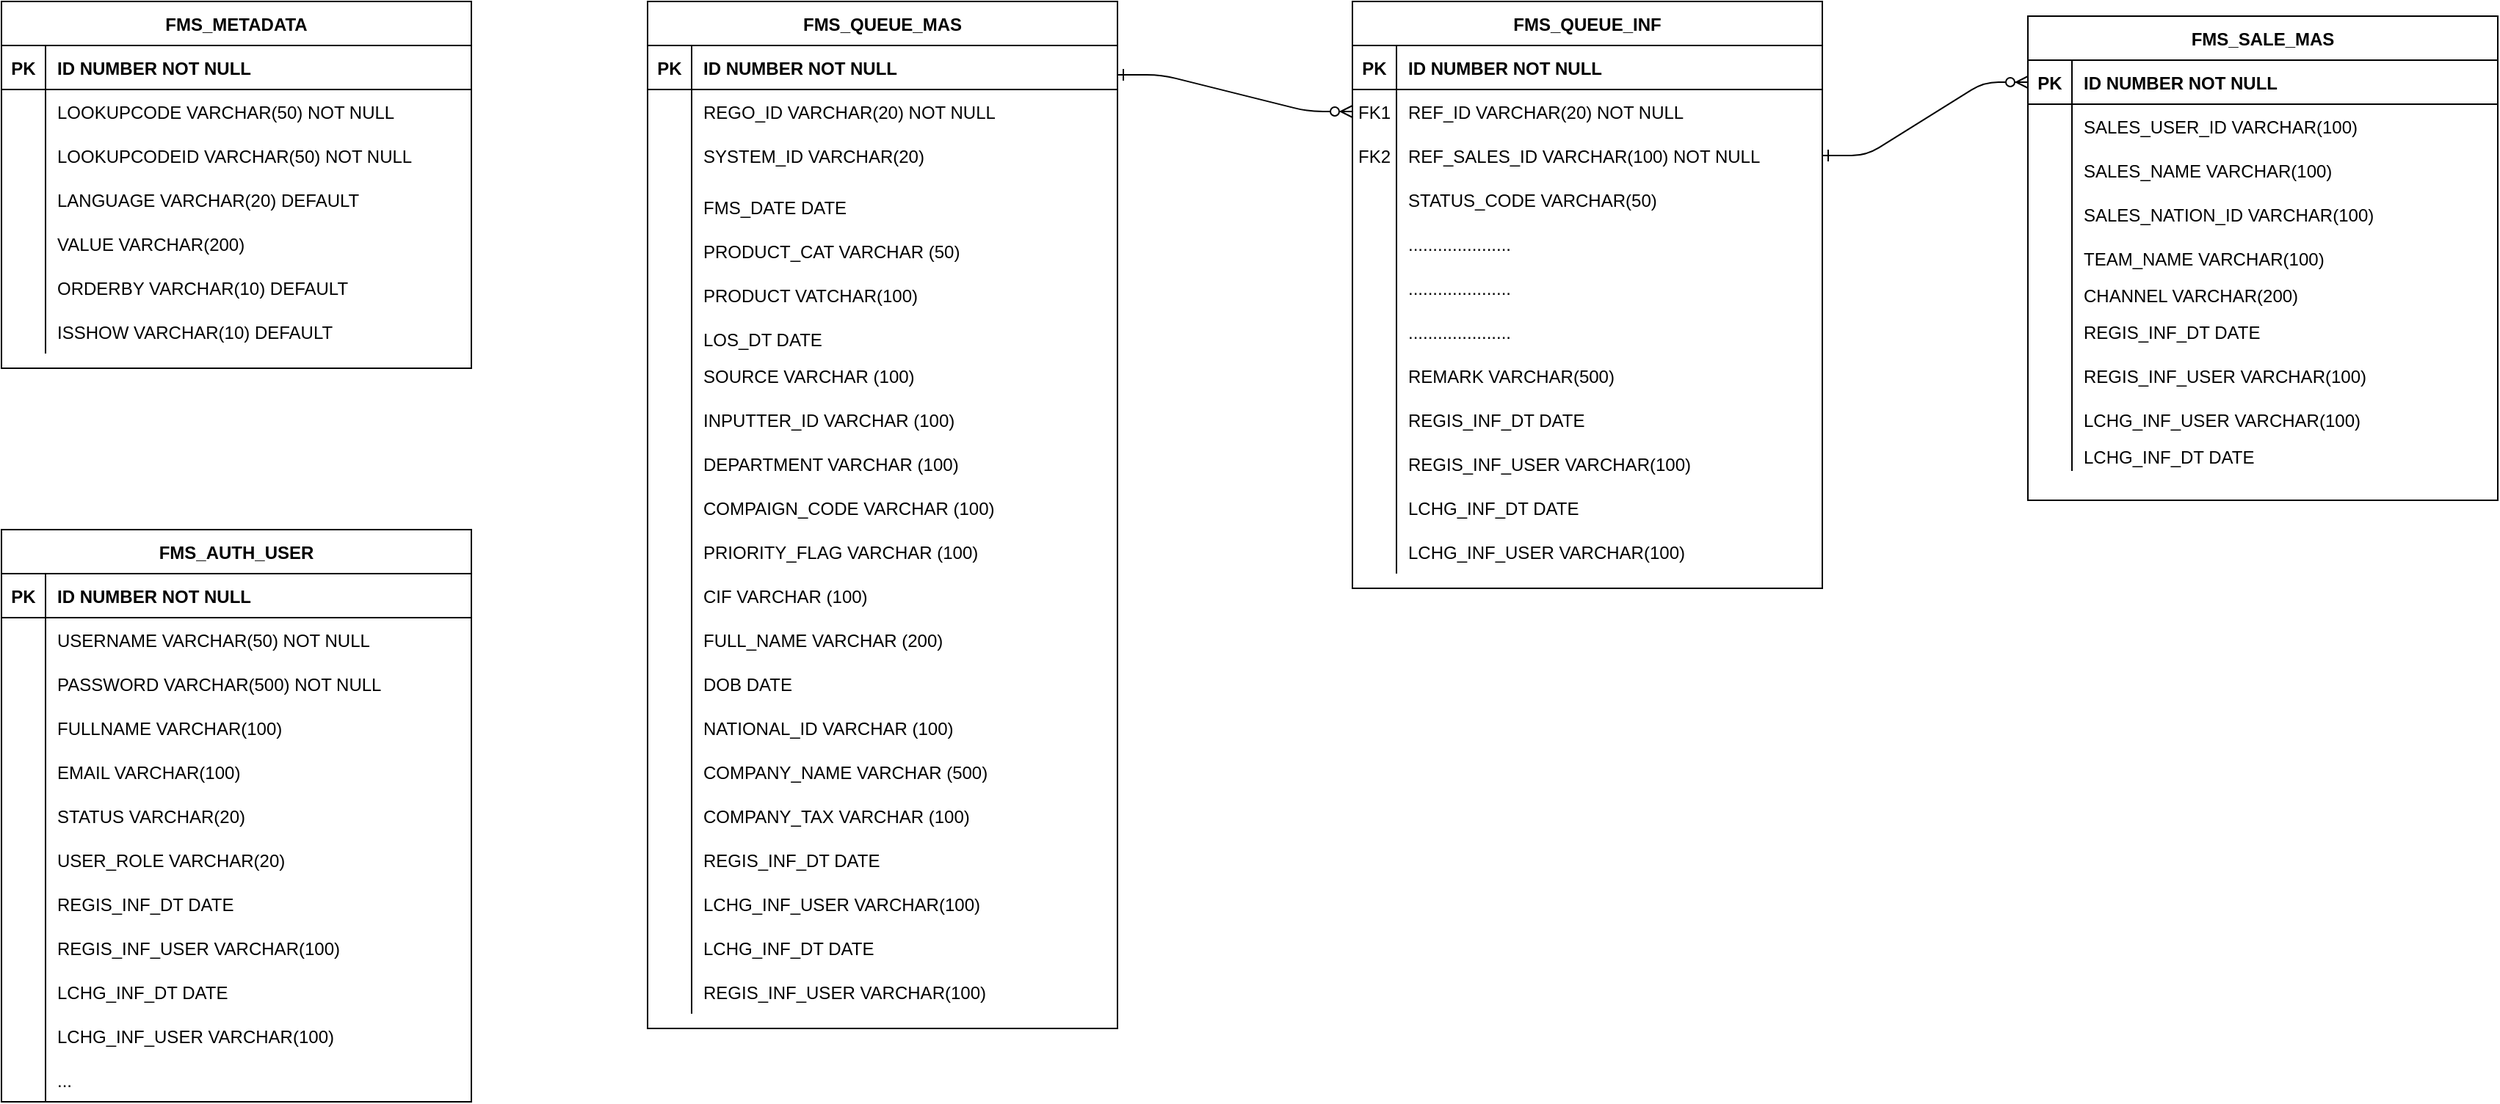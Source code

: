 <mxfile version="15.6.8" type="device"><diagram id="R2lEEEUBdFMjLlhIrx00" name="Database_Diagram"><mxGraphModel dx="1673" dy="896" grid="1" gridSize="10" guides="1" tooltips="1" connect="1" arrows="1" fold="1" page="1" pageScale="1" pageWidth="850" pageHeight="1100" math="0" shadow="0" extFonts="Permanent Marker^https://fonts.googleapis.com/css?family=Permanent+Marker"><root><mxCell id="0"/><mxCell id="1" parent="0"/><mxCell id="C-vyLk0tnHw3VtMMgP7b-13" value="FMS_METADATA" style="shape=table;startSize=30;container=1;collapsible=1;childLayout=tableLayout;fixedRows=1;rowLines=0;fontStyle=1;align=center;resizeLast=1;" parent="1" vertex="1"><mxGeometry x="80" y="160" width="320" height="250" as="geometry"/></mxCell><mxCell id="C-vyLk0tnHw3VtMMgP7b-14" value="" style="shape=partialRectangle;collapsible=0;dropTarget=0;pointerEvents=0;fillColor=none;points=[[0,0.5],[1,0.5]];portConstraint=eastwest;top=0;left=0;right=0;bottom=1;" parent="C-vyLk0tnHw3VtMMgP7b-13" vertex="1"><mxGeometry y="30" width="320" height="30" as="geometry"/></mxCell><mxCell id="C-vyLk0tnHw3VtMMgP7b-15" value="PK" style="shape=partialRectangle;overflow=hidden;connectable=0;fillColor=none;top=0;left=0;bottom=0;right=0;fontStyle=1;" parent="C-vyLk0tnHw3VtMMgP7b-14" vertex="1"><mxGeometry width="30" height="30" as="geometry"><mxRectangle width="30" height="30" as="alternateBounds"/></mxGeometry></mxCell><mxCell id="C-vyLk0tnHw3VtMMgP7b-16" value="ID NUMBER NOT NULL" style="shape=partialRectangle;overflow=hidden;connectable=0;fillColor=none;top=0;left=0;bottom=0;right=0;align=left;spacingLeft=6;fontStyle=1;" parent="C-vyLk0tnHw3VtMMgP7b-14" vertex="1"><mxGeometry x="30" width="290" height="30" as="geometry"><mxRectangle width="290" height="30" as="alternateBounds"/></mxGeometry></mxCell><mxCell id="C-vyLk0tnHw3VtMMgP7b-20" value="" style="shape=partialRectangle;collapsible=0;dropTarget=0;pointerEvents=0;fillColor=none;points=[[0,0.5],[1,0.5]];portConstraint=eastwest;top=0;left=0;right=0;bottom=0;" parent="C-vyLk0tnHw3VtMMgP7b-13" vertex="1"><mxGeometry y="60" width="320" height="30" as="geometry"/></mxCell><mxCell id="C-vyLk0tnHw3VtMMgP7b-21" value="" style="shape=partialRectangle;overflow=hidden;connectable=0;fillColor=none;top=0;left=0;bottom=0;right=0;" parent="C-vyLk0tnHw3VtMMgP7b-20" vertex="1"><mxGeometry width="30" height="30" as="geometry"><mxRectangle width="30" height="30" as="alternateBounds"/></mxGeometry></mxCell><mxCell id="C-vyLk0tnHw3VtMMgP7b-22" value="LOOKUPCODE VARCHAR(50) NOT NULL" style="shape=partialRectangle;overflow=hidden;connectable=0;fillColor=none;top=0;left=0;bottom=0;right=0;align=left;spacingLeft=6;" parent="C-vyLk0tnHw3VtMMgP7b-20" vertex="1"><mxGeometry x="30" width="290" height="30" as="geometry"><mxRectangle width="290" height="30" as="alternateBounds"/></mxGeometry></mxCell><mxCell id="Ca3a5FGZETddzH-bz37b-4" value="" style="shape=partialRectangle;collapsible=0;dropTarget=0;pointerEvents=0;fillColor=none;points=[[0,0.5],[1,0.5]];portConstraint=eastwest;top=0;left=0;right=0;bottom=0;" parent="C-vyLk0tnHw3VtMMgP7b-13" vertex="1"><mxGeometry y="90" width="320" height="30" as="geometry"/></mxCell><mxCell id="Ca3a5FGZETddzH-bz37b-5" value="" style="shape=partialRectangle;overflow=hidden;connectable=0;fillColor=none;top=0;left=0;bottom=0;right=0;" parent="Ca3a5FGZETddzH-bz37b-4" vertex="1"><mxGeometry width="30" height="30" as="geometry"><mxRectangle width="30" height="30" as="alternateBounds"/></mxGeometry></mxCell><mxCell id="Ca3a5FGZETddzH-bz37b-6" value="LOOKUPCODEID VARCHAR(50) NOT NULL" style="shape=partialRectangle;overflow=hidden;connectable=0;fillColor=none;top=0;left=0;bottom=0;right=0;align=left;spacingLeft=6;" parent="Ca3a5FGZETddzH-bz37b-4" vertex="1"><mxGeometry x="30" width="290" height="30" as="geometry"><mxRectangle width="290" height="30" as="alternateBounds"/></mxGeometry></mxCell><mxCell id="Ca3a5FGZETddzH-bz37b-20" value="" style="shape=partialRectangle;collapsible=0;dropTarget=0;pointerEvents=0;fillColor=none;points=[[0,0.5],[1,0.5]];portConstraint=eastwest;top=0;left=0;right=0;bottom=0;" parent="C-vyLk0tnHw3VtMMgP7b-13" vertex="1"><mxGeometry y="120" width="320" height="30" as="geometry"/></mxCell><mxCell id="Ca3a5FGZETddzH-bz37b-21" value="" style="shape=partialRectangle;overflow=hidden;connectable=0;fillColor=none;top=0;left=0;bottom=0;right=0;" parent="Ca3a5FGZETddzH-bz37b-20" vertex="1"><mxGeometry width="30" height="30" as="geometry"><mxRectangle width="30" height="30" as="alternateBounds"/></mxGeometry></mxCell><mxCell id="Ca3a5FGZETddzH-bz37b-22" value="LANGUAGE VARCHAR(20) DEFAULT" style="shape=partialRectangle;overflow=hidden;connectable=0;fillColor=none;top=0;left=0;bottom=0;right=0;align=left;spacingLeft=6;" parent="Ca3a5FGZETddzH-bz37b-20" vertex="1"><mxGeometry x="30" width="290" height="30" as="geometry"><mxRectangle width="290" height="30" as="alternateBounds"/></mxGeometry></mxCell><mxCell id="Ca3a5FGZETddzH-bz37b-23" value="" style="shape=partialRectangle;collapsible=0;dropTarget=0;pointerEvents=0;fillColor=none;points=[[0,0.5],[1,0.5]];portConstraint=eastwest;top=0;left=0;right=0;bottom=0;" parent="C-vyLk0tnHw3VtMMgP7b-13" vertex="1"><mxGeometry y="150" width="320" height="30" as="geometry"/></mxCell><mxCell id="Ca3a5FGZETddzH-bz37b-24" value="" style="shape=partialRectangle;overflow=hidden;connectable=0;fillColor=none;top=0;left=0;bottom=0;right=0;" parent="Ca3a5FGZETddzH-bz37b-23" vertex="1"><mxGeometry width="30" height="30" as="geometry"><mxRectangle width="30" height="30" as="alternateBounds"/></mxGeometry></mxCell><mxCell id="Ca3a5FGZETddzH-bz37b-25" value="VALUE VARCHAR(200)" style="shape=partialRectangle;overflow=hidden;connectable=0;fillColor=none;top=0;left=0;bottom=0;right=0;align=left;spacingLeft=6;" parent="Ca3a5FGZETddzH-bz37b-23" vertex="1"><mxGeometry x="30" width="290" height="30" as="geometry"><mxRectangle width="290" height="30" as="alternateBounds"/></mxGeometry></mxCell><mxCell id="Ca3a5FGZETddzH-bz37b-26" value="" style="shape=partialRectangle;collapsible=0;dropTarget=0;pointerEvents=0;fillColor=none;points=[[0,0.5],[1,0.5]];portConstraint=eastwest;top=0;left=0;right=0;bottom=0;" parent="C-vyLk0tnHw3VtMMgP7b-13" vertex="1"><mxGeometry y="180" width="320" height="30" as="geometry"/></mxCell><mxCell id="Ca3a5FGZETddzH-bz37b-27" value="" style="shape=partialRectangle;overflow=hidden;connectable=0;fillColor=none;top=0;left=0;bottom=0;right=0;" parent="Ca3a5FGZETddzH-bz37b-26" vertex="1"><mxGeometry width="30" height="30" as="geometry"><mxRectangle width="30" height="30" as="alternateBounds"/></mxGeometry></mxCell><mxCell id="Ca3a5FGZETddzH-bz37b-28" value="ORDERBY VARCHAR(10) DEFAULT" style="shape=partialRectangle;overflow=hidden;connectable=0;fillColor=none;top=0;left=0;bottom=0;right=0;align=left;spacingLeft=6;" parent="Ca3a5FGZETddzH-bz37b-26" vertex="1"><mxGeometry x="30" width="290" height="30" as="geometry"><mxRectangle width="290" height="30" as="alternateBounds"/></mxGeometry></mxCell><mxCell id="Ca3a5FGZETddzH-bz37b-29" value="" style="shape=partialRectangle;collapsible=0;dropTarget=0;pointerEvents=0;fillColor=none;points=[[0,0.5],[1,0.5]];portConstraint=eastwest;top=0;left=0;right=0;bottom=0;" parent="C-vyLk0tnHw3VtMMgP7b-13" vertex="1"><mxGeometry y="210" width="320" height="30" as="geometry"/></mxCell><mxCell id="Ca3a5FGZETddzH-bz37b-30" value="" style="shape=partialRectangle;overflow=hidden;connectable=0;fillColor=none;top=0;left=0;bottom=0;right=0;" parent="Ca3a5FGZETddzH-bz37b-29" vertex="1"><mxGeometry width="30" height="30" as="geometry"><mxRectangle width="30" height="30" as="alternateBounds"/></mxGeometry></mxCell><mxCell id="Ca3a5FGZETddzH-bz37b-31" value="ISSHOW VARCHAR(10) DEFAULT" style="shape=partialRectangle;overflow=hidden;connectable=0;fillColor=none;top=0;left=0;bottom=0;right=0;align=left;spacingLeft=6;" parent="Ca3a5FGZETddzH-bz37b-29" vertex="1"><mxGeometry x="30" width="290" height="30" as="geometry"><mxRectangle width="290" height="30" as="alternateBounds"/></mxGeometry></mxCell><mxCell id="Ca3a5FGZETddzH-bz37b-32" value="FMS_AUTH_USER" style="shape=table;startSize=30;container=1;collapsible=1;childLayout=tableLayout;fixedRows=1;rowLines=0;fontStyle=1;align=center;resizeLast=1;" parent="1" vertex="1"><mxGeometry x="80" y="520" width="320" height="390" as="geometry"/></mxCell><mxCell id="Ca3a5FGZETddzH-bz37b-33" value="" style="shape=partialRectangle;collapsible=0;dropTarget=0;pointerEvents=0;fillColor=none;points=[[0,0.5],[1,0.5]];portConstraint=eastwest;top=0;left=0;right=0;bottom=1;" parent="Ca3a5FGZETddzH-bz37b-32" vertex="1"><mxGeometry y="30" width="320" height="30" as="geometry"/></mxCell><mxCell id="Ca3a5FGZETddzH-bz37b-34" value="PK" style="shape=partialRectangle;overflow=hidden;connectable=0;fillColor=none;top=0;left=0;bottom=0;right=0;fontStyle=1;" parent="Ca3a5FGZETddzH-bz37b-33" vertex="1"><mxGeometry width="30" height="30" as="geometry"><mxRectangle width="30" height="30" as="alternateBounds"/></mxGeometry></mxCell><mxCell id="Ca3a5FGZETddzH-bz37b-35" value="ID NUMBER NOT NULL" style="shape=partialRectangle;overflow=hidden;connectable=0;fillColor=none;top=0;left=0;bottom=0;right=0;align=left;spacingLeft=6;fontStyle=1;" parent="Ca3a5FGZETddzH-bz37b-33" vertex="1"><mxGeometry x="30" width="290" height="30" as="geometry"><mxRectangle width="290" height="30" as="alternateBounds"/></mxGeometry></mxCell><mxCell id="Ca3a5FGZETddzH-bz37b-36" value="" style="shape=partialRectangle;collapsible=0;dropTarget=0;pointerEvents=0;fillColor=none;points=[[0,0.5],[1,0.5]];portConstraint=eastwest;top=0;left=0;right=0;bottom=0;" parent="Ca3a5FGZETddzH-bz37b-32" vertex="1"><mxGeometry y="60" width="320" height="30" as="geometry"/></mxCell><mxCell id="Ca3a5FGZETddzH-bz37b-37" value="" style="shape=partialRectangle;overflow=hidden;connectable=0;fillColor=none;top=0;left=0;bottom=0;right=0;" parent="Ca3a5FGZETddzH-bz37b-36" vertex="1"><mxGeometry width="30" height="30" as="geometry"><mxRectangle width="30" height="30" as="alternateBounds"/></mxGeometry></mxCell><mxCell id="Ca3a5FGZETddzH-bz37b-38" value="USERNAME VARCHAR(50) NOT NULL" style="shape=partialRectangle;overflow=hidden;connectable=0;fillColor=none;top=0;left=0;bottom=0;right=0;align=left;spacingLeft=6;" parent="Ca3a5FGZETddzH-bz37b-36" vertex="1"><mxGeometry x="30" width="290" height="30" as="geometry"><mxRectangle width="290" height="30" as="alternateBounds"/></mxGeometry></mxCell><mxCell id="Ca3a5FGZETddzH-bz37b-39" value="" style="shape=partialRectangle;collapsible=0;dropTarget=0;pointerEvents=0;fillColor=none;points=[[0,0.5],[1,0.5]];portConstraint=eastwest;top=0;left=0;right=0;bottom=0;" parent="Ca3a5FGZETddzH-bz37b-32" vertex="1"><mxGeometry y="90" width="320" height="30" as="geometry"/></mxCell><mxCell id="Ca3a5FGZETddzH-bz37b-40" value="" style="shape=partialRectangle;overflow=hidden;connectable=0;fillColor=none;top=0;left=0;bottom=0;right=0;" parent="Ca3a5FGZETddzH-bz37b-39" vertex="1"><mxGeometry width="30" height="30" as="geometry"><mxRectangle width="30" height="30" as="alternateBounds"/></mxGeometry></mxCell><mxCell id="Ca3a5FGZETddzH-bz37b-41" value="PASSWORD VARCHAR(500) NOT NULL" style="shape=partialRectangle;overflow=hidden;connectable=0;fillColor=none;top=0;left=0;bottom=0;right=0;align=left;spacingLeft=6;" parent="Ca3a5FGZETddzH-bz37b-39" vertex="1"><mxGeometry x="30" width="290" height="30" as="geometry"><mxRectangle width="290" height="30" as="alternateBounds"/></mxGeometry></mxCell><mxCell id="Ca3a5FGZETddzH-bz37b-42" value="" style="shape=partialRectangle;collapsible=0;dropTarget=0;pointerEvents=0;fillColor=none;points=[[0,0.5],[1,0.5]];portConstraint=eastwest;top=0;left=0;right=0;bottom=0;" parent="Ca3a5FGZETddzH-bz37b-32" vertex="1"><mxGeometry y="120" width="320" height="30" as="geometry"/></mxCell><mxCell id="Ca3a5FGZETddzH-bz37b-43" value="" style="shape=partialRectangle;overflow=hidden;connectable=0;fillColor=none;top=0;left=0;bottom=0;right=0;" parent="Ca3a5FGZETddzH-bz37b-42" vertex="1"><mxGeometry width="30" height="30" as="geometry"><mxRectangle width="30" height="30" as="alternateBounds"/></mxGeometry></mxCell><mxCell id="Ca3a5FGZETddzH-bz37b-44" value="FULLNAME VARCHAR(100)" style="shape=partialRectangle;overflow=hidden;connectable=0;fillColor=none;top=0;left=0;bottom=0;right=0;align=left;spacingLeft=6;" parent="Ca3a5FGZETddzH-bz37b-42" vertex="1"><mxGeometry x="30" width="290" height="30" as="geometry"><mxRectangle width="290" height="30" as="alternateBounds"/></mxGeometry></mxCell><mxCell id="Ca3a5FGZETddzH-bz37b-45" value="" style="shape=partialRectangle;collapsible=0;dropTarget=0;pointerEvents=0;fillColor=none;points=[[0,0.5],[1,0.5]];portConstraint=eastwest;top=0;left=0;right=0;bottom=0;" parent="Ca3a5FGZETddzH-bz37b-32" vertex="1"><mxGeometry y="150" width="320" height="30" as="geometry"/></mxCell><mxCell id="Ca3a5FGZETddzH-bz37b-46" value="" style="shape=partialRectangle;overflow=hidden;connectable=0;fillColor=none;top=0;left=0;bottom=0;right=0;" parent="Ca3a5FGZETddzH-bz37b-45" vertex="1"><mxGeometry width="30" height="30" as="geometry"><mxRectangle width="30" height="30" as="alternateBounds"/></mxGeometry></mxCell><mxCell id="Ca3a5FGZETddzH-bz37b-47" value="EMAIL VARCHAR(100)" style="shape=partialRectangle;overflow=hidden;connectable=0;fillColor=none;top=0;left=0;bottom=0;right=0;align=left;spacingLeft=6;" parent="Ca3a5FGZETddzH-bz37b-45" vertex="1"><mxGeometry x="30" width="290" height="30" as="geometry"><mxRectangle width="290" height="30" as="alternateBounds"/></mxGeometry></mxCell><mxCell id="Ca3a5FGZETddzH-bz37b-48" value="" style="shape=partialRectangle;collapsible=0;dropTarget=0;pointerEvents=0;fillColor=none;points=[[0,0.5],[1,0.5]];portConstraint=eastwest;top=0;left=0;right=0;bottom=0;" parent="Ca3a5FGZETddzH-bz37b-32" vertex="1"><mxGeometry y="180" width="320" height="30" as="geometry"/></mxCell><mxCell id="Ca3a5FGZETddzH-bz37b-49" value="" style="shape=partialRectangle;overflow=hidden;connectable=0;fillColor=none;top=0;left=0;bottom=0;right=0;" parent="Ca3a5FGZETddzH-bz37b-48" vertex="1"><mxGeometry width="30" height="30" as="geometry"><mxRectangle width="30" height="30" as="alternateBounds"/></mxGeometry></mxCell><mxCell id="Ca3a5FGZETddzH-bz37b-50" value="STATUS VARCHAR(20)" style="shape=partialRectangle;overflow=hidden;connectable=0;fillColor=none;top=0;left=0;bottom=0;right=0;align=left;spacingLeft=6;" parent="Ca3a5FGZETddzH-bz37b-48" vertex="1"><mxGeometry x="30" width="290" height="30" as="geometry"><mxRectangle width="290" height="30" as="alternateBounds"/></mxGeometry></mxCell><mxCell id="Ca3a5FGZETddzH-bz37b-211" value="" style="shape=partialRectangle;collapsible=0;dropTarget=0;pointerEvents=0;fillColor=none;points=[[0,0.5],[1,0.5]];portConstraint=eastwest;top=0;left=0;right=0;bottom=0;" parent="Ca3a5FGZETddzH-bz37b-32" vertex="1"><mxGeometry y="210" width="320" height="30" as="geometry"/></mxCell><mxCell id="Ca3a5FGZETddzH-bz37b-212" value="" style="shape=partialRectangle;overflow=hidden;connectable=0;fillColor=none;top=0;left=0;bottom=0;right=0;" parent="Ca3a5FGZETddzH-bz37b-211" vertex="1"><mxGeometry width="30" height="30" as="geometry"><mxRectangle width="30" height="30" as="alternateBounds"/></mxGeometry></mxCell><mxCell id="Ca3a5FGZETddzH-bz37b-213" value="USER_ROLE VARCHAR(20)" style="shape=partialRectangle;overflow=hidden;connectable=0;fillColor=none;top=0;left=0;bottom=0;right=0;align=left;spacingLeft=6;" parent="Ca3a5FGZETddzH-bz37b-211" vertex="1"><mxGeometry x="30" width="290" height="30" as="geometry"><mxRectangle width="290" height="30" as="alternateBounds"/></mxGeometry></mxCell><mxCell id="Ca3a5FGZETddzH-bz37b-51" value="" style="shape=partialRectangle;collapsible=0;dropTarget=0;pointerEvents=0;fillColor=none;points=[[0,0.5],[1,0.5]];portConstraint=eastwest;top=0;left=0;right=0;bottom=0;" parent="Ca3a5FGZETddzH-bz37b-32" vertex="1"><mxGeometry y="240" width="320" height="30" as="geometry"/></mxCell><mxCell id="Ca3a5FGZETddzH-bz37b-52" value="" style="shape=partialRectangle;overflow=hidden;connectable=0;fillColor=none;top=0;left=0;bottom=0;right=0;" parent="Ca3a5FGZETddzH-bz37b-51" vertex="1"><mxGeometry width="30" height="30" as="geometry"><mxRectangle width="30" height="30" as="alternateBounds"/></mxGeometry></mxCell><mxCell id="Ca3a5FGZETddzH-bz37b-53" value="REGIS_INF_DT DATE" style="shape=partialRectangle;overflow=hidden;connectable=0;fillColor=none;top=0;left=0;bottom=0;right=0;align=left;spacingLeft=6;" parent="Ca3a5FGZETddzH-bz37b-51" vertex="1"><mxGeometry x="30" width="290" height="30" as="geometry"><mxRectangle width="290" height="30" as="alternateBounds"/></mxGeometry></mxCell><mxCell id="Ca3a5FGZETddzH-bz37b-54" value="" style="shape=partialRectangle;collapsible=0;dropTarget=0;pointerEvents=0;fillColor=none;points=[[0,0.5],[1,0.5]];portConstraint=eastwest;top=0;left=0;right=0;bottom=0;" parent="Ca3a5FGZETddzH-bz37b-32" vertex="1"><mxGeometry y="270" width="320" height="30" as="geometry"/></mxCell><mxCell id="Ca3a5FGZETddzH-bz37b-55" value="" style="shape=partialRectangle;overflow=hidden;connectable=0;fillColor=none;top=0;left=0;bottom=0;right=0;" parent="Ca3a5FGZETddzH-bz37b-54" vertex="1"><mxGeometry width="30" height="30" as="geometry"><mxRectangle width="30" height="30" as="alternateBounds"/></mxGeometry></mxCell><mxCell id="Ca3a5FGZETddzH-bz37b-56" value="REGIS_INF_USER VARCHAR(100)" style="shape=partialRectangle;overflow=hidden;connectable=0;fillColor=none;top=0;left=0;bottom=0;right=0;align=left;spacingLeft=6;" parent="Ca3a5FGZETddzH-bz37b-54" vertex="1"><mxGeometry x="30" width="290" height="30" as="geometry"><mxRectangle width="290" height="30" as="alternateBounds"/></mxGeometry></mxCell><mxCell id="Ca3a5FGZETddzH-bz37b-57" value="" style="shape=partialRectangle;collapsible=0;dropTarget=0;pointerEvents=0;fillColor=none;points=[[0,0.5],[1,0.5]];portConstraint=eastwest;top=0;left=0;right=0;bottom=0;" parent="Ca3a5FGZETddzH-bz37b-32" vertex="1"><mxGeometry y="300" width="320" height="30" as="geometry"/></mxCell><mxCell id="Ca3a5FGZETddzH-bz37b-58" value="" style="shape=partialRectangle;overflow=hidden;connectable=0;fillColor=none;top=0;left=0;bottom=0;right=0;" parent="Ca3a5FGZETddzH-bz37b-57" vertex="1"><mxGeometry width="30" height="30" as="geometry"><mxRectangle width="30" height="30" as="alternateBounds"/></mxGeometry></mxCell><mxCell id="Ca3a5FGZETddzH-bz37b-59" value="LCHG_INF_DT DATE" style="shape=partialRectangle;overflow=hidden;connectable=0;fillColor=none;top=0;left=0;bottom=0;right=0;align=left;spacingLeft=6;" parent="Ca3a5FGZETddzH-bz37b-57" vertex="1"><mxGeometry x="30" width="290" height="30" as="geometry"><mxRectangle width="290" height="30" as="alternateBounds"/></mxGeometry></mxCell><mxCell id="Ca3a5FGZETddzH-bz37b-60" value="" style="shape=partialRectangle;collapsible=0;dropTarget=0;pointerEvents=0;fillColor=none;points=[[0,0.5],[1,0.5]];portConstraint=eastwest;top=0;left=0;right=0;bottom=0;" parent="Ca3a5FGZETddzH-bz37b-32" vertex="1"><mxGeometry y="330" width="320" height="30" as="geometry"/></mxCell><mxCell id="Ca3a5FGZETddzH-bz37b-61" value="" style="shape=partialRectangle;overflow=hidden;connectable=0;fillColor=none;top=0;left=0;bottom=0;right=0;" parent="Ca3a5FGZETddzH-bz37b-60" vertex="1"><mxGeometry width="30" height="30" as="geometry"><mxRectangle width="30" height="30" as="alternateBounds"/></mxGeometry></mxCell><mxCell id="Ca3a5FGZETddzH-bz37b-62" value="LCHG_INF_USER VARCHAR(100)" style="shape=partialRectangle;overflow=hidden;connectable=0;fillColor=none;top=0;left=0;bottom=0;right=0;align=left;spacingLeft=6;" parent="Ca3a5FGZETddzH-bz37b-60" vertex="1"><mxGeometry x="30" width="290" height="30" as="geometry"><mxRectangle width="290" height="30" as="alternateBounds"/></mxGeometry></mxCell><mxCell id="Ca3a5FGZETddzH-bz37b-88" value="" style="shape=partialRectangle;collapsible=0;dropTarget=0;pointerEvents=0;fillColor=none;points=[[0,0.5],[1,0.5]];portConstraint=eastwest;top=0;left=0;right=0;bottom=0;" parent="Ca3a5FGZETddzH-bz37b-32" vertex="1"><mxGeometry y="360" width="320" height="30" as="geometry"/></mxCell><mxCell id="Ca3a5FGZETddzH-bz37b-89" value="" style="shape=partialRectangle;overflow=hidden;connectable=0;fillColor=none;top=0;left=0;bottom=0;right=0;" parent="Ca3a5FGZETddzH-bz37b-88" vertex="1"><mxGeometry width="30" height="30" as="geometry"><mxRectangle width="30" height="30" as="alternateBounds"/></mxGeometry></mxCell><mxCell id="Ca3a5FGZETddzH-bz37b-90" value="..." style="shape=partialRectangle;overflow=hidden;connectable=0;fillColor=none;top=0;left=0;bottom=0;right=0;align=left;spacingLeft=6;" parent="Ca3a5FGZETddzH-bz37b-88" vertex="1"><mxGeometry x="30" width="290" height="30" as="geometry"><mxRectangle width="290" height="30" as="alternateBounds"/></mxGeometry></mxCell><mxCell id="Ca3a5FGZETddzH-bz37b-63" value="FMS_QUEUE_MAS" style="shape=table;startSize=30;container=1;collapsible=1;childLayout=tableLayout;fixedRows=1;rowLines=0;fontStyle=1;align=center;resizeLast=1;" parent="1" vertex="1"><mxGeometry x="520" y="160" width="320" height="700" as="geometry"/></mxCell><mxCell id="Ca3a5FGZETddzH-bz37b-64" value="" style="shape=partialRectangle;collapsible=0;dropTarget=0;pointerEvents=0;fillColor=none;points=[[0,0.5],[1,0.5]];portConstraint=eastwest;top=0;left=0;right=0;bottom=1;" parent="Ca3a5FGZETddzH-bz37b-63" vertex="1"><mxGeometry y="30" width="320" height="30" as="geometry"/></mxCell><mxCell id="Ca3a5FGZETddzH-bz37b-65" value="PK" style="shape=partialRectangle;overflow=hidden;connectable=0;fillColor=none;top=0;left=0;bottom=0;right=0;fontStyle=1;" parent="Ca3a5FGZETddzH-bz37b-64" vertex="1"><mxGeometry width="30" height="30" as="geometry"><mxRectangle width="30" height="30" as="alternateBounds"/></mxGeometry></mxCell><mxCell id="Ca3a5FGZETddzH-bz37b-66" value="ID NUMBER NOT NULL" style="shape=partialRectangle;overflow=hidden;connectable=0;fillColor=none;top=0;left=0;bottom=0;right=0;align=left;spacingLeft=6;fontStyle=1;" parent="Ca3a5FGZETddzH-bz37b-64" vertex="1"><mxGeometry x="30" width="290" height="30" as="geometry"><mxRectangle width="290" height="30" as="alternateBounds"/></mxGeometry></mxCell><mxCell id="Ca3a5FGZETddzH-bz37b-70" value="" style="shape=partialRectangle;collapsible=0;dropTarget=0;pointerEvents=0;fillColor=none;points=[[0,0.5],[1,0.5]];portConstraint=eastwest;top=0;left=0;right=0;bottom=0;" parent="Ca3a5FGZETddzH-bz37b-63" vertex="1"><mxGeometry y="60" width="320" height="30" as="geometry"/></mxCell><mxCell id="Ca3a5FGZETddzH-bz37b-71" value="" style="shape=partialRectangle;overflow=hidden;connectable=0;fillColor=none;top=0;left=0;bottom=0;right=0;" parent="Ca3a5FGZETddzH-bz37b-70" vertex="1"><mxGeometry width="30" height="30" as="geometry"><mxRectangle width="30" height="30" as="alternateBounds"/></mxGeometry></mxCell><mxCell id="Ca3a5FGZETddzH-bz37b-72" value="REGO_ID VARCHAR(20) NOT NULL" style="shape=partialRectangle;overflow=hidden;connectable=0;fillColor=none;top=0;left=0;bottom=0;right=0;align=left;spacingLeft=6;" parent="Ca3a5FGZETddzH-bz37b-70" vertex="1"><mxGeometry x="30" width="290" height="30" as="geometry"><mxRectangle width="290" height="30" as="alternateBounds"/></mxGeometry></mxCell><mxCell id="Ca3a5FGZETddzH-bz37b-208" value="" style="shape=partialRectangle;collapsible=0;dropTarget=0;pointerEvents=0;fillColor=none;points=[[0,0.5],[1,0.5]];portConstraint=eastwest;top=0;left=0;right=0;bottom=0;" parent="Ca3a5FGZETddzH-bz37b-63" vertex="1"><mxGeometry y="90" width="320" height="30" as="geometry"/></mxCell><mxCell id="Ca3a5FGZETddzH-bz37b-209" value="" style="shape=partialRectangle;overflow=hidden;connectable=0;fillColor=none;top=0;left=0;bottom=0;right=0;" parent="Ca3a5FGZETddzH-bz37b-208" vertex="1"><mxGeometry width="30" height="30" as="geometry"><mxRectangle width="30" height="30" as="alternateBounds"/></mxGeometry></mxCell><mxCell id="Ca3a5FGZETddzH-bz37b-210" value="SYSTEM_ID VARCHAR(20) " style="shape=partialRectangle;overflow=hidden;connectable=0;fillColor=none;top=0;left=0;bottom=0;right=0;align=left;spacingLeft=6;" parent="Ca3a5FGZETddzH-bz37b-208" vertex="1"><mxGeometry x="30" width="290" height="30" as="geometry"><mxRectangle width="290" height="30" as="alternateBounds"/></mxGeometry></mxCell><mxCell id="Ca3a5FGZETddzH-bz37b-116" value="" style="shape=partialRectangle;collapsible=0;dropTarget=0;pointerEvents=0;fillColor=none;points=[[0,0.5],[1,0.5]];portConstraint=eastwest;top=0;left=0;right=0;bottom=0;" parent="Ca3a5FGZETddzH-bz37b-63" vertex="1"><mxGeometry y="120" width="320" height="30" as="geometry"/></mxCell><mxCell id="Ca3a5FGZETddzH-bz37b-117" value="" style="shape=partialRectangle;overflow=hidden;connectable=0;fillColor=none;top=0;left=0;bottom=0;right=0;" parent="Ca3a5FGZETddzH-bz37b-116" vertex="1"><mxGeometry width="30" height="30" as="geometry"><mxRectangle width="30" height="30" as="alternateBounds"/></mxGeometry></mxCell><mxCell id="Ca3a5FGZETddzH-bz37b-118" value="" style="shape=partialRectangle;overflow=hidden;connectable=0;fillColor=none;top=0;left=0;bottom=0;right=0;align=left;spacingLeft=6;" parent="Ca3a5FGZETddzH-bz37b-116" vertex="1"><mxGeometry x="30" width="290" height="30" as="geometry"><mxRectangle width="290" height="30" as="alternateBounds"/></mxGeometry></mxCell><mxCell id="Ca3a5FGZETddzH-bz37b-205" value="" style="shape=partialRectangle;collapsible=0;dropTarget=0;pointerEvents=0;fillColor=none;points=[[0,0.5],[1,0.5]];portConstraint=eastwest;top=0;left=0;right=0;bottom=0;" parent="Ca3a5FGZETddzH-bz37b-63" vertex="1"><mxGeometry y="150" width="320" height="30" as="geometry"/></mxCell><mxCell id="Ca3a5FGZETddzH-bz37b-206" value="" style="shape=partialRectangle;overflow=hidden;connectable=0;fillColor=none;top=0;left=0;bottom=0;right=0;" parent="Ca3a5FGZETddzH-bz37b-205" vertex="1"><mxGeometry width="30" height="30" as="geometry"><mxRectangle width="30" height="30" as="alternateBounds"/></mxGeometry></mxCell><mxCell id="Ca3a5FGZETddzH-bz37b-207" value="" style="shape=partialRectangle;overflow=hidden;connectable=0;fillColor=none;top=0;left=0;bottom=0;right=0;align=left;spacingLeft=6;" parent="Ca3a5FGZETddzH-bz37b-205" vertex="1"><mxGeometry x="30" width="290" height="30" as="geometry"><mxRectangle width="290" height="30" as="alternateBounds"/></mxGeometry></mxCell><mxCell id="Ca3a5FGZETddzH-bz37b-82" value="" style="shape=partialRectangle;collapsible=0;dropTarget=0;pointerEvents=0;fillColor=none;points=[[0,0.5],[1,0.5]];portConstraint=eastwest;top=0;left=0;right=0;bottom=0;" parent="Ca3a5FGZETddzH-bz37b-63" vertex="1"><mxGeometry y="180" width="320" height="30" as="geometry"/></mxCell><mxCell id="Ca3a5FGZETddzH-bz37b-83" value="" style="shape=partialRectangle;overflow=hidden;connectable=0;fillColor=none;top=0;left=0;bottom=0;right=0;" parent="Ca3a5FGZETddzH-bz37b-82" vertex="1"><mxGeometry width="30" height="30" as="geometry"><mxRectangle width="30" height="30" as="alternateBounds"/></mxGeometry></mxCell><mxCell id="Ca3a5FGZETddzH-bz37b-84" value="" style="shape=partialRectangle;overflow=hidden;connectable=0;fillColor=none;top=0;left=0;bottom=0;right=0;align=left;spacingLeft=6;" parent="Ca3a5FGZETddzH-bz37b-82" vertex="1"><mxGeometry x="30" width="290" height="30" as="geometry"><mxRectangle width="290" height="30" as="alternateBounds"/></mxGeometry></mxCell><mxCell id="Ca3a5FGZETddzH-bz37b-79" value="" style="shape=partialRectangle;collapsible=0;dropTarget=0;pointerEvents=0;fillColor=none;points=[[0,0.5],[1,0.5]];portConstraint=eastwest;top=0;left=0;right=0;bottom=0;" parent="Ca3a5FGZETddzH-bz37b-63" vertex="1"><mxGeometry y="210" width="320" height="30" as="geometry"/></mxCell><mxCell id="Ca3a5FGZETddzH-bz37b-80" value="" style="shape=partialRectangle;overflow=hidden;connectable=0;fillColor=none;top=0;left=0;bottom=0;right=0;" parent="Ca3a5FGZETddzH-bz37b-79" vertex="1"><mxGeometry width="30" height="30" as="geometry"><mxRectangle width="30" height="30" as="alternateBounds"/></mxGeometry></mxCell><mxCell id="Ca3a5FGZETddzH-bz37b-81" value="" style="shape=partialRectangle;overflow=hidden;connectable=0;fillColor=none;top=0;left=0;bottom=0;right=0;align=left;spacingLeft=6;" parent="Ca3a5FGZETddzH-bz37b-79" vertex="1"><mxGeometry x="30" width="290" height="30" as="geometry"><mxRectangle width="290" height="30" as="alternateBounds"/></mxGeometry></mxCell><mxCell id="Ca3a5FGZETddzH-bz37b-76" value="" style="shape=partialRectangle;collapsible=0;dropTarget=0;pointerEvents=0;fillColor=none;points=[[0,0.5],[1,0.5]];portConstraint=eastwest;top=0;left=0;right=0;bottom=0;" parent="Ca3a5FGZETddzH-bz37b-63" vertex="1"><mxGeometry y="240" width="320" height="30" as="geometry"/></mxCell><mxCell id="Ca3a5FGZETddzH-bz37b-77" value="" style="shape=partialRectangle;overflow=hidden;connectable=0;fillColor=none;top=0;left=0;bottom=0;right=0;" parent="Ca3a5FGZETddzH-bz37b-76" vertex="1"><mxGeometry width="30" height="30" as="geometry"><mxRectangle width="30" height="30" as="alternateBounds"/></mxGeometry></mxCell><mxCell id="Ca3a5FGZETddzH-bz37b-78" value="" style="shape=partialRectangle;overflow=hidden;connectable=0;fillColor=none;top=0;left=0;bottom=0;right=0;align=left;spacingLeft=6;" parent="Ca3a5FGZETddzH-bz37b-76" vertex="1"><mxGeometry x="30" width="290" height="30" as="geometry"><mxRectangle width="290" height="30" as="alternateBounds"/></mxGeometry></mxCell><mxCell id="Ca3a5FGZETddzH-bz37b-73" value="" style="shape=partialRectangle;collapsible=0;dropTarget=0;pointerEvents=0;fillColor=none;points=[[0,0.5],[1,0.5]];portConstraint=eastwest;top=0;left=0;right=0;bottom=0;" parent="Ca3a5FGZETddzH-bz37b-63" vertex="1"><mxGeometry y="270" width="320" height="30" as="geometry"/></mxCell><mxCell id="Ca3a5FGZETddzH-bz37b-74" value="" style="shape=partialRectangle;overflow=hidden;connectable=0;fillColor=none;top=0;left=0;bottom=0;right=0;" parent="Ca3a5FGZETddzH-bz37b-73" vertex="1"><mxGeometry width="30" height="30" as="geometry"><mxRectangle width="30" height="30" as="alternateBounds"/></mxGeometry></mxCell><mxCell id="Ca3a5FGZETddzH-bz37b-75" value="" style="shape=partialRectangle;overflow=hidden;connectable=0;fillColor=none;top=0;left=0;bottom=0;right=0;align=left;spacingLeft=6;" parent="Ca3a5FGZETddzH-bz37b-73" vertex="1"><mxGeometry x="30" width="290" height="30" as="geometry"><mxRectangle width="290" height="30" as="alternateBounds"/></mxGeometry></mxCell><mxCell id="Ca3a5FGZETddzH-bz37b-119" value="" style="shape=partialRectangle;collapsible=0;dropTarget=0;pointerEvents=0;fillColor=none;points=[[0,0.5],[1,0.5]];portConstraint=eastwest;top=0;left=0;right=0;bottom=0;" parent="Ca3a5FGZETddzH-bz37b-63" vertex="1"><mxGeometry y="300" width="320" height="30" as="geometry"/></mxCell><mxCell id="Ca3a5FGZETddzH-bz37b-120" value="" style="shape=partialRectangle;overflow=hidden;connectable=0;fillColor=none;top=0;left=0;bottom=0;right=0;" parent="Ca3a5FGZETddzH-bz37b-119" vertex="1"><mxGeometry width="30" height="30" as="geometry"><mxRectangle width="30" height="30" as="alternateBounds"/></mxGeometry></mxCell><mxCell id="Ca3a5FGZETddzH-bz37b-121" value="" style="shape=partialRectangle;overflow=hidden;connectable=0;fillColor=none;top=0;left=0;bottom=0;right=0;align=left;spacingLeft=6;fontStyle=1" parent="Ca3a5FGZETddzH-bz37b-119" vertex="1"><mxGeometry x="30" width="290" height="30" as="geometry"><mxRectangle width="290" height="30" as="alternateBounds"/></mxGeometry></mxCell><mxCell id="Ca3a5FGZETddzH-bz37b-122" value="" style="shape=partialRectangle;collapsible=0;dropTarget=0;pointerEvents=0;fillColor=none;points=[[0,0.5],[1,0.5]];portConstraint=eastwest;top=0;left=0;right=0;bottom=0;" parent="Ca3a5FGZETddzH-bz37b-63" vertex="1"><mxGeometry y="330" width="320" height="30" as="geometry"/></mxCell><mxCell id="Ca3a5FGZETddzH-bz37b-123" value="" style="shape=partialRectangle;overflow=hidden;connectable=0;fillColor=none;top=0;left=0;bottom=0;right=0;" parent="Ca3a5FGZETddzH-bz37b-122" vertex="1"><mxGeometry width="30" height="30" as="geometry"><mxRectangle width="30" height="30" as="alternateBounds"/></mxGeometry></mxCell><mxCell id="Ca3a5FGZETddzH-bz37b-124" value="" style="shape=partialRectangle;overflow=hidden;connectable=0;fillColor=none;top=0;left=0;bottom=0;right=0;align=left;spacingLeft=6;fontStyle=3" parent="Ca3a5FGZETddzH-bz37b-122" vertex="1"><mxGeometry x="30" width="290" height="30" as="geometry"><mxRectangle width="290" height="30" as="alternateBounds"/></mxGeometry></mxCell><mxCell id="Ca3a5FGZETddzH-bz37b-125" value="" style="shape=partialRectangle;collapsible=0;dropTarget=0;pointerEvents=0;fillColor=none;points=[[0,0.5],[1,0.5]];portConstraint=eastwest;top=0;left=0;right=0;bottom=0;" parent="Ca3a5FGZETddzH-bz37b-63" vertex="1"><mxGeometry y="360" width="320" height="30" as="geometry"/></mxCell><mxCell id="Ca3a5FGZETddzH-bz37b-126" value="" style="shape=partialRectangle;overflow=hidden;connectable=0;fillColor=none;top=0;left=0;bottom=0;right=0;" parent="Ca3a5FGZETddzH-bz37b-125" vertex="1"><mxGeometry width="30" height="30" as="geometry"><mxRectangle width="30" height="30" as="alternateBounds"/></mxGeometry></mxCell><mxCell id="Ca3a5FGZETddzH-bz37b-127" value="" style="shape=partialRectangle;overflow=hidden;connectable=0;fillColor=none;top=0;left=0;bottom=0;right=0;align=left;spacingLeft=6;fontStyle=3" parent="Ca3a5FGZETddzH-bz37b-125" vertex="1"><mxGeometry x="30" width="290" height="30" as="geometry"><mxRectangle width="290" height="30" as="alternateBounds"/></mxGeometry></mxCell><mxCell id="Ca3a5FGZETddzH-bz37b-128" value="" style="shape=partialRectangle;collapsible=0;dropTarget=0;pointerEvents=0;fillColor=none;points=[[0,0.5],[1,0.5]];portConstraint=eastwest;top=0;left=0;right=0;bottom=0;" parent="Ca3a5FGZETddzH-bz37b-63" vertex="1"><mxGeometry y="390" width="320" height="30" as="geometry"/></mxCell><mxCell id="Ca3a5FGZETddzH-bz37b-129" value="" style="shape=partialRectangle;overflow=hidden;connectable=0;fillColor=none;top=0;left=0;bottom=0;right=0;" parent="Ca3a5FGZETddzH-bz37b-128" vertex="1"><mxGeometry width="30" height="30" as="geometry"><mxRectangle width="30" height="30" as="alternateBounds"/></mxGeometry></mxCell><mxCell id="Ca3a5FGZETddzH-bz37b-130" value="" style="shape=partialRectangle;overflow=hidden;connectable=0;fillColor=none;top=0;left=0;bottom=0;right=0;align=left;spacingLeft=6;fontStyle=3" parent="Ca3a5FGZETddzH-bz37b-128" vertex="1"><mxGeometry x="30" width="290" height="30" as="geometry"><mxRectangle width="290" height="30" as="alternateBounds"/></mxGeometry></mxCell><mxCell id="Ca3a5FGZETddzH-bz37b-131" value="" style="shape=partialRectangle;collapsible=0;dropTarget=0;pointerEvents=0;fillColor=none;points=[[0,0.5],[1,0.5]];portConstraint=eastwest;top=0;left=0;right=0;bottom=0;" parent="Ca3a5FGZETddzH-bz37b-63" vertex="1"><mxGeometry y="420" width="320" height="30" as="geometry"/></mxCell><mxCell id="Ca3a5FGZETddzH-bz37b-132" value="" style="shape=partialRectangle;overflow=hidden;connectable=0;fillColor=none;top=0;left=0;bottom=0;right=0;" parent="Ca3a5FGZETddzH-bz37b-131" vertex="1"><mxGeometry width="30" height="30" as="geometry"><mxRectangle width="30" height="30" as="alternateBounds"/></mxGeometry></mxCell><mxCell id="Ca3a5FGZETddzH-bz37b-133" value="" style="shape=partialRectangle;overflow=hidden;connectable=0;fillColor=none;top=0;left=0;bottom=0;right=0;align=left;spacingLeft=6;fontStyle=3" parent="Ca3a5FGZETddzH-bz37b-131" vertex="1"><mxGeometry x="30" width="290" height="30" as="geometry"><mxRectangle width="290" height="30" as="alternateBounds"/></mxGeometry></mxCell><mxCell id="Ca3a5FGZETddzH-bz37b-137" value="" style="shape=partialRectangle;collapsible=0;dropTarget=0;pointerEvents=0;fillColor=none;points=[[0,0.5],[1,0.5]];portConstraint=eastwest;top=0;left=0;right=0;bottom=0;" parent="Ca3a5FGZETddzH-bz37b-63" vertex="1"><mxGeometry y="450" width="320" height="30" as="geometry"/></mxCell><mxCell id="Ca3a5FGZETddzH-bz37b-138" value="" style="shape=partialRectangle;overflow=hidden;connectable=0;fillColor=none;top=0;left=0;bottom=0;right=0;" parent="Ca3a5FGZETddzH-bz37b-137" vertex="1"><mxGeometry width="30" height="30" as="geometry"><mxRectangle width="30" height="30" as="alternateBounds"/></mxGeometry></mxCell><mxCell id="Ca3a5FGZETddzH-bz37b-139" value="DOB DATE" style="shape=partialRectangle;overflow=hidden;connectable=0;fillColor=none;top=0;left=0;bottom=0;right=0;align=left;spacingLeft=6;" parent="Ca3a5FGZETddzH-bz37b-137" vertex="1"><mxGeometry x="30" width="290" height="30" as="geometry"><mxRectangle width="290" height="30" as="alternateBounds"/></mxGeometry></mxCell><mxCell id="Ca3a5FGZETddzH-bz37b-140" value="" style="shape=partialRectangle;collapsible=0;dropTarget=0;pointerEvents=0;fillColor=none;points=[[0,0.5],[1,0.5]];portConstraint=eastwest;top=0;left=0;right=0;bottom=0;" parent="Ca3a5FGZETddzH-bz37b-63" vertex="1"><mxGeometry y="480" width="320" height="30" as="geometry"/></mxCell><mxCell id="Ca3a5FGZETddzH-bz37b-141" value="" style="shape=partialRectangle;overflow=hidden;connectable=0;fillColor=none;top=0;left=0;bottom=0;right=0;" parent="Ca3a5FGZETddzH-bz37b-140" vertex="1"><mxGeometry width="30" height="30" as="geometry"><mxRectangle width="30" height="30" as="alternateBounds"/></mxGeometry></mxCell><mxCell id="Ca3a5FGZETddzH-bz37b-142" value="NATIONAL_ID VARCHAR (100)" style="shape=partialRectangle;overflow=hidden;connectable=0;fillColor=none;top=0;left=0;bottom=0;right=0;align=left;spacingLeft=6;" parent="Ca3a5FGZETddzH-bz37b-140" vertex="1"><mxGeometry x="30" width="290" height="30" as="geometry"><mxRectangle width="290" height="30" as="alternateBounds"/></mxGeometry></mxCell><mxCell id="Ca3a5FGZETddzH-bz37b-143" value="" style="shape=partialRectangle;collapsible=0;dropTarget=0;pointerEvents=0;fillColor=none;points=[[0,0.5],[1,0.5]];portConstraint=eastwest;top=0;left=0;right=0;bottom=0;" parent="Ca3a5FGZETddzH-bz37b-63" vertex="1"><mxGeometry y="510" width="320" height="30" as="geometry"/></mxCell><mxCell id="Ca3a5FGZETddzH-bz37b-144" value="" style="shape=partialRectangle;overflow=hidden;connectable=0;fillColor=none;top=0;left=0;bottom=0;right=0;" parent="Ca3a5FGZETddzH-bz37b-143" vertex="1"><mxGeometry width="30" height="30" as="geometry"><mxRectangle width="30" height="30" as="alternateBounds"/></mxGeometry></mxCell><mxCell id="Ca3a5FGZETddzH-bz37b-145" value="COMPANY_NAME VARCHAR (500)" style="shape=partialRectangle;overflow=hidden;connectable=0;fillColor=none;top=0;left=0;bottom=0;right=0;align=left;spacingLeft=6;" parent="Ca3a5FGZETddzH-bz37b-143" vertex="1"><mxGeometry x="30" width="290" height="30" as="geometry"><mxRectangle width="290" height="30" as="alternateBounds"/></mxGeometry></mxCell><mxCell id="Ca3a5FGZETddzH-bz37b-134" value="" style="shape=partialRectangle;collapsible=0;dropTarget=0;pointerEvents=0;fillColor=none;points=[[0,0.5],[1,0.5]];portConstraint=eastwest;top=0;left=0;right=0;bottom=0;" parent="Ca3a5FGZETddzH-bz37b-63" vertex="1"><mxGeometry y="540" width="320" height="30" as="geometry"/></mxCell><mxCell id="Ca3a5FGZETddzH-bz37b-135" value="" style="shape=partialRectangle;overflow=hidden;connectable=0;fillColor=none;top=0;left=0;bottom=0;right=0;" parent="Ca3a5FGZETddzH-bz37b-134" vertex="1"><mxGeometry width="30" height="30" as="geometry"><mxRectangle width="30" height="30" as="alternateBounds"/></mxGeometry></mxCell><mxCell id="Ca3a5FGZETddzH-bz37b-136" value="COMPANY_TAX VARCHAR (100)" style="shape=partialRectangle;overflow=hidden;connectable=0;fillColor=none;top=0;left=0;bottom=0;right=0;align=left;spacingLeft=6;" parent="Ca3a5FGZETddzH-bz37b-134" vertex="1"><mxGeometry x="30" width="290" height="30" as="geometry"><mxRectangle width="290" height="30" as="alternateBounds"/></mxGeometry></mxCell><mxCell id="Zq8_DSDPzt_ijC5X2Wjy-121" value="" style="shape=partialRectangle;collapsible=0;dropTarget=0;pointerEvents=0;fillColor=none;points=[[0,0.5],[1,0.5]];portConstraint=eastwest;top=0;left=0;right=0;bottom=0;" vertex="1" parent="Ca3a5FGZETddzH-bz37b-63"><mxGeometry y="570" width="320" height="30" as="geometry"/></mxCell><mxCell id="Zq8_DSDPzt_ijC5X2Wjy-122" value="" style="shape=partialRectangle;overflow=hidden;connectable=0;fillColor=none;top=0;left=0;bottom=0;right=0;" vertex="1" parent="Zq8_DSDPzt_ijC5X2Wjy-121"><mxGeometry width="30" height="30" as="geometry"><mxRectangle width="30" height="30" as="alternateBounds"/></mxGeometry></mxCell><mxCell id="Zq8_DSDPzt_ijC5X2Wjy-123" value="REGIS_INF_DT DATE" style="shape=partialRectangle;overflow=hidden;connectable=0;fillColor=none;top=0;left=0;bottom=0;right=0;align=left;spacingLeft=6;" vertex="1" parent="Zq8_DSDPzt_ijC5X2Wjy-121"><mxGeometry x="30" width="290" height="30" as="geometry"><mxRectangle width="290" height="30" as="alternateBounds"/></mxGeometry></mxCell><mxCell id="Zq8_DSDPzt_ijC5X2Wjy-124" value="" style="shape=partialRectangle;collapsible=0;dropTarget=0;pointerEvents=0;fillColor=none;points=[[0,0.5],[1,0.5]];portConstraint=eastwest;top=0;left=0;right=0;bottom=0;" vertex="1" parent="Ca3a5FGZETddzH-bz37b-63"><mxGeometry y="600" width="320" height="30" as="geometry"/></mxCell><mxCell id="Zq8_DSDPzt_ijC5X2Wjy-125" value="" style="shape=partialRectangle;overflow=hidden;connectable=0;fillColor=none;top=0;left=0;bottom=0;right=0;" vertex="1" parent="Zq8_DSDPzt_ijC5X2Wjy-124"><mxGeometry width="30" height="30" as="geometry"><mxRectangle width="30" height="30" as="alternateBounds"/></mxGeometry></mxCell><mxCell id="Zq8_DSDPzt_ijC5X2Wjy-126" value="LCHG_INF_USER VARCHAR(100)" style="shape=partialRectangle;overflow=hidden;connectable=0;fillColor=none;top=0;left=0;bottom=0;right=0;align=left;spacingLeft=6;" vertex="1" parent="Zq8_DSDPzt_ijC5X2Wjy-124"><mxGeometry x="30" width="290" height="30" as="geometry"><mxRectangle width="290" height="30" as="alternateBounds"/></mxGeometry></mxCell><mxCell id="Zq8_DSDPzt_ijC5X2Wjy-127" value="" style="shape=partialRectangle;collapsible=0;dropTarget=0;pointerEvents=0;fillColor=none;points=[[0,0.5],[1,0.5]];portConstraint=eastwest;top=0;left=0;right=0;bottom=0;" vertex="1" parent="Ca3a5FGZETddzH-bz37b-63"><mxGeometry y="630" width="320" height="30" as="geometry"/></mxCell><mxCell id="Zq8_DSDPzt_ijC5X2Wjy-128" value="" style="shape=partialRectangle;overflow=hidden;connectable=0;fillColor=none;top=0;left=0;bottom=0;right=0;" vertex="1" parent="Zq8_DSDPzt_ijC5X2Wjy-127"><mxGeometry width="30" height="30" as="geometry"><mxRectangle width="30" height="30" as="alternateBounds"/></mxGeometry></mxCell><mxCell id="Zq8_DSDPzt_ijC5X2Wjy-129" value="LCHG_INF_DT DATE" style="shape=partialRectangle;overflow=hidden;connectable=0;fillColor=none;top=0;left=0;bottom=0;right=0;align=left;spacingLeft=6;" vertex="1" parent="Zq8_DSDPzt_ijC5X2Wjy-127"><mxGeometry x="30" width="290" height="30" as="geometry"><mxRectangle width="290" height="30" as="alternateBounds"/></mxGeometry></mxCell><mxCell id="Zq8_DSDPzt_ijC5X2Wjy-130" value="" style="shape=partialRectangle;collapsible=0;dropTarget=0;pointerEvents=0;fillColor=none;points=[[0,0.5],[1,0.5]];portConstraint=eastwest;top=0;left=0;right=0;bottom=0;" vertex="1" parent="Ca3a5FGZETddzH-bz37b-63"><mxGeometry y="660" width="320" height="30" as="geometry"/></mxCell><mxCell id="Zq8_DSDPzt_ijC5X2Wjy-131" value="" style="shape=partialRectangle;overflow=hidden;connectable=0;fillColor=none;top=0;left=0;bottom=0;right=0;" vertex="1" parent="Zq8_DSDPzt_ijC5X2Wjy-130"><mxGeometry width="30" height="30" as="geometry"><mxRectangle width="30" height="30" as="alternateBounds"/></mxGeometry></mxCell><mxCell id="Zq8_DSDPzt_ijC5X2Wjy-132" value="REGIS_INF_USER VARCHAR(100)" style="shape=partialRectangle;overflow=hidden;connectable=0;fillColor=none;top=0;left=0;bottom=0;right=0;align=left;spacingLeft=6;" vertex="1" parent="Zq8_DSDPzt_ijC5X2Wjy-130"><mxGeometry x="30" width="290" height="30" as="geometry"><mxRectangle width="290" height="30" as="alternateBounds"/></mxGeometry></mxCell><mxCell id="Ca3a5FGZETddzH-bz37b-146" value="FMS_QUEUE_INF" style="shape=table;startSize=30;container=1;collapsible=1;childLayout=tableLayout;fixedRows=1;rowLines=0;fontStyle=1;align=center;resizeLast=1;" parent="1" vertex="1"><mxGeometry x="1000" y="160" width="320" height="400" as="geometry"/></mxCell><mxCell id="Ca3a5FGZETddzH-bz37b-147" value="" style="shape=partialRectangle;collapsible=0;dropTarget=0;pointerEvents=0;fillColor=none;points=[[0,0.5],[1,0.5]];portConstraint=eastwest;top=0;left=0;right=0;bottom=1;" parent="Ca3a5FGZETddzH-bz37b-146" vertex="1"><mxGeometry y="30" width="320" height="30" as="geometry"/></mxCell><mxCell id="Ca3a5FGZETddzH-bz37b-148" value="PK" style="shape=partialRectangle;overflow=hidden;connectable=0;fillColor=none;top=0;left=0;bottom=0;right=0;fontStyle=1;" parent="Ca3a5FGZETddzH-bz37b-147" vertex="1"><mxGeometry width="30" height="30" as="geometry"><mxRectangle width="30" height="30" as="alternateBounds"/></mxGeometry></mxCell><mxCell id="Ca3a5FGZETddzH-bz37b-149" value="ID NUMBER NOT NULL" style="shape=partialRectangle;overflow=hidden;connectable=0;fillColor=none;top=0;left=0;bottom=0;right=0;align=left;spacingLeft=6;fontStyle=1;" parent="Ca3a5FGZETddzH-bz37b-147" vertex="1"><mxGeometry x="30" width="290" height="30" as="geometry"><mxRectangle width="290" height="30" as="alternateBounds"/></mxGeometry></mxCell><mxCell id="Ca3a5FGZETddzH-bz37b-150" value="" style="shape=partialRectangle;collapsible=0;dropTarget=0;pointerEvents=0;fillColor=none;points=[[0,0.5],[1,0.5]];portConstraint=eastwest;top=0;left=0;right=0;bottom=0;" parent="Ca3a5FGZETddzH-bz37b-146" vertex="1"><mxGeometry y="60" width="320" height="30" as="geometry"/></mxCell><mxCell id="Ca3a5FGZETddzH-bz37b-151" value="FK1" style="shape=partialRectangle;overflow=hidden;connectable=0;fillColor=none;top=0;left=0;bottom=0;right=0;" parent="Ca3a5FGZETddzH-bz37b-150" vertex="1"><mxGeometry width="30" height="30" as="geometry"><mxRectangle width="30" height="30" as="alternateBounds"/></mxGeometry></mxCell><mxCell id="Ca3a5FGZETddzH-bz37b-152" value="REF_ID VARCHAR(20) NOT NULL" style="shape=partialRectangle;overflow=hidden;connectable=0;fillColor=none;top=0;left=0;bottom=0;right=0;align=left;spacingLeft=6;" parent="Ca3a5FGZETddzH-bz37b-150" vertex="1"><mxGeometry x="30" width="290" height="30" as="geometry"><mxRectangle width="290" height="30" as="alternateBounds"/></mxGeometry></mxCell><mxCell id="Ca3a5FGZETddzH-bz37b-202" value="" style="shape=partialRectangle;collapsible=0;dropTarget=0;pointerEvents=0;fillColor=none;points=[[0,0.5],[1,0.5]];portConstraint=eastwest;top=0;left=0;right=0;bottom=0;" parent="Ca3a5FGZETddzH-bz37b-146" vertex="1"><mxGeometry y="90" width="320" height="30" as="geometry"/></mxCell><mxCell id="Ca3a5FGZETddzH-bz37b-203" value="" style="shape=partialRectangle;overflow=hidden;connectable=0;fillColor=none;top=0;left=0;bottom=0;right=0;" parent="Ca3a5FGZETddzH-bz37b-202" vertex="1"><mxGeometry width="30" height="30" as="geometry"><mxRectangle width="30" height="30" as="alternateBounds"/></mxGeometry></mxCell><mxCell id="Ca3a5FGZETddzH-bz37b-204" value="REF_SALES_ID VARCHAR(100) NOT NULL" style="shape=partialRectangle;overflow=hidden;connectable=0;fillColor=none;top=0;left=0;bottom=0;right=0;align=left;spacingLeft=6;" parent="Ca3a5FGZETddzH-bz37b-202" vertex="1"><mxGeometry x="30" width="290" height="30" as="geometry"><mxRectangle width="290" height="30" as="alternateBounds"/></mxGeometry></mxCell><mxCell id="Ca3a5FGZETddzH-bz37b-189" value="" style="shape=partialRectangle;collapsible=0;dropTarget=0;pointerEvents=0;fillColor=none;points=[[0,0.5],[1,0.5]];portConstraint=eastwest;top=0;left=0;right=0;bottom=0;" parent="Ca3a5FGZETddzH-bz37b-146" vertex="1"><mxGeometry y="120" width="320" height="30" as="geometry"/></mxCell><mxCell id="Ca3a5FGZETddzH-bz37b-190" value="" style="shape=partialRectangle;overflow=hidden;connectable=0;fillColor=none;top=0;left=0;bottom=0;right=0;" parent="Ca3a5FGZETddzH-bz37b-189" vertex="1"><mxGeometry width="30" height="30" as="geometry"><mxRectangle width="30" height="30" as="alternateBounds"/></mxGeometry></mxCell><mxCell id="Ca3a5FGZETddzH-bz37b-191" value="STATUS_CODE VARCHAR(50)" style="shape=partialRectangle;overflow=hidden;connectable=0;fillColor=none;top=0;left=0;bottom=0;right=0;align=left;spacingLeft=6;" parent="Ca3a5FGZETddzH-bz37b-189" vertex="1"><mxGeometry x="30" width="290" height="30" as="geometry"><mxRectangle width="290" height="30" as="alternateBounds"/></mxGeometry></mxCell><mxCell id="Ca3a5FGZETddzH-bz37b-192" value="" style="shape=partialRectangle;collapsible=0;dropTarget=0;pointerEvents=0;fillColor=none;points=[[0,0.5],[1,0.5]];portConstraint=eastwest;top=0;left=0;right=0;bottom=0;" parent="Ca3a5FGZETddzH-bz37b-146" vertex="1"><mxGeometry y="150" width="320" height="30" as="geometry"/></mxCell><mxCell id="Ca3a5FGZETddzH-bz37b-193" value="" style="shape=partialRectangle;overflow=hidden;connectable=0;fillColor=none;top=0;left=0;bottom=0;right=0;" parent="Ca3a5FGZETddzH-bz37b-192" vertex="1"><mxGeometry width="30" height="30" as="geometry"><mxRectangle width="30" height="30" as="alternateBounds"/></mxGeometry></mxCell><mxCell id="Ca3a5FGZETddzH-bz37b-194" value="....................." style="shape=partialRectangle;overflow=hidden;connectable=0;fillColor=none;top=0;left=0;bottom=0;right=0;align=left;spacingLeft=6;" parent="Ca3a5FGZETddzH-bz37b-192" vertex="1"><mxGeometry x="30" width="290" height="30" as="geometry"><mxRectangle width="290" height="30" as="alternateBounds"/></mxGeometry></mxCell><mxCell id="Ca3a5FGZETddzH-bz37b-195" value="" style="shape=partialRectangle;collapsible=0;dropTarget=0;pointerEvents=0;fillColor=none;points=[[0,0.5],[1,0.5]];portConstraint=eastwest;top=0;left=0;right=0;bottom=0;" parent="Ca3a5FGZETddzH-bz37b-146" vertex="1"><mxGeometry y="180" width="320" height="30" as="geometry"/></mxCell><mxCell id="Ca3a5FGZETddzH-bz37b-196" value="" style="shape=partialRectangle;overflow=hidden;connectable=0;fillColor=none;top=0;left=0;bottom=0;right=0;" parent="Ca3a5FGZETddzH-bz37b-195" vertex="1"><mxGeometry width="30" height="30" as="geometry"><mxRectangle width="30" height="30" as="alternateBounds"/></mxGeometry></mxCell><mxCell id="Ca3a5FGZETddzH-bz37b-197" value="....................." style="shape=partialRectangle;overflow=hidden;connectable=0;fillColor=none;top=0;left=0;bottom=0;right=0;align=left;spacingLeft=6;" parent="Ca3a5FGZETddzH-bz37b-195" vertex="1"><mxGeometry x="30" width="290" height="30" as="geometry"><mxRectangle width="290" height="30" as="alternateBounds"/></mxGeometry></mxCell><mxCell id="Ca3a5FGZETddzH-bz37b-198" value="" style="shape=partialRectangle;collapsible=0;dropTarget=0;pointerEvents=0;fillColor=none;points=[[0,0.5],[1,0.5]];portConstraint=eastwest;top=0;left=0;right=0;bottom=0;" parent="Ca3a5FGZETddzH-bz37b-146" vertex="1"><mxGeometry y="210" width="320" height="30" as="geometry"/></mxCell><mxCell id="Ca3a5FGZETddzH-bz37b-199" value="" style="shape=partialRectangle;overflow=hidden;connectable=0;fillColor=none;top=0;left=0;bottom=0;right=0;" parent="Ca3a5FGZETddzH-bz37b-198" vertex="1"><mxGeometry width="30" height="30" as="geometry"><mxRectangle width="30" height="30" as="alternateBounds"/></mxGeometry></mxCell><mxCell id="Ca3a5FGZETddzH-bz37b-200" value="....................." style="shape=partialRectangle;overflow=hidden;connectable=0;fillColor=none;top=0;left=0;bottom=0;right=0;align=left;spacingLeft=6;" parent="Ca3a5FGZETddzH-bz37b-198" vertex="1"><mxGeometry x="30" width="290" height="30" as="geometry"><mxRectangle width="290" height="30" as="alternateBounds"/></mxGeometry></mxCell><mxCell id="Ca3a5FGZETddzH-bz37b-85" value="" style="shape=partialRectangle;collapsible=0;dropTarget=0;pointerEvents=0;fillColor=none;points=[[0,0.5],[1,0.5]];portConstraint=eastwest;top=0;left=0;right=0;bottom=0;" parent="Ca3a5FGZETddzH-bz37b-146" vertex="1"><mxGeometry y="240" width="320" height="30" as="geometry"/></mxCell><mxCell id="Ca3a5FGZETddzH-bz37b-86" value="" style="shape=partialRectangle;overflow=hidden;connectable=0;fillColor=none;top=0;left=0;bottom=0;right=0;" parent="Ca3a5FGZETddzH-bz37b-85" vertex="1"><mxGeometry width="30" height="30" as="geometry"><mxRectangle width="30" height="30" as="alternateBounds"/></mxGeometry></mxCell><mxCell id="Ca3a5FGZETddzH-bz37b-87" value="REMARK VARCHAR(500) " style="shape=partialRectangle;overflow=hidden;connectable=0;fillColor=none;top=0;left=0;bottom=0;right=0;align=left;spacingLeft=6;" parent="Ca3a5FGZETddzH-bz37b-85" vertex="1"><mxGeometry x="30" width="290" height="30" as="geometry"><mxRectangle width="290" height="30" as="alternateBounds"/></mxGeometry></mxCell><mxCell id="Zq8_DSDPzt_ijC5X2Wjy-176" value="" style="shape=partialRectangle;collapsible=0;dropTarget=0;pointerEvents=0;fillColor=none;points=[[0,0.5],[1,0.5]];portConstraint=eastwest;top=0;left=0;right=0;bottom=0;" vertex="1" parent="Ca3a5FGZETddzH-bz37b-146"><mxGeometry y="270" width="320" height="30" as="geometry"/></mxCell><mxCell id="Zq8_DSDPzt_ijC5X2Wjy-177" value="" style="shape=partialRectangle;overflow=hidden;connectable=0;fillColor=none;top=0;left=0;bottom=0;right=0;" vertex="1" parent="Zq8_DSDPzt_ijC5X2Wjy-176"><mxGeometry width="30" height="30" as="geometry"><mxRectangle width="30" height="30" as="alternateBounds"/></mxGeometry></mxCell><mxCell id="Zq8_DSDPzt_ijC5X2Wjy-178" value="REGIS_INF_DT DATE" style="shape=partialRectangle;overflow=hidden;connectable=0;fillColor=none;top=0;left=0;bottom=0;right=0;align=left;spacingLeft=6;" vertex="1" parent="Zq8_DSDPzt_ijC5X2Wjy-176"><mxGeometry x="30" width="290" height="30" as="geometry"><mxRectangle width="290" height="30" as="alternateBounds"/></mxGeometry></mxCell><mxCell id="Zq8_DSDPzt_ijC5X2Wjy-179" value="" style="shape=partialRectangle;collapsible=0;dropTarget=0;pointerEvents=0;fillColor=none;points=[[0,0.5],[1,0.5]];portConstraint=eastwest;top=0;left=0;right=0;bottom=0;" vertex="1" parent="Ca3a5FGZETddzH-bz37b-146"><mxGeometry y="300" width="320" height="30" as="geometry"/></mxCell><mxCell id="Zq8_DSDPzt_ijC5X2Wjy-180" value="" style="shape=partialRectangle;overflow=hidden;connectable=0;fillColor=none;top=0;left=0;bottom=0;right=0;" vertex="1" parent="Zq8_DSDPzt_ijC5X2Wjy-179"><mxGeometry width="30" height="30" as="geometry"><mxRectangle width="30" height="30" as="alternateBounds"/></mxGeometry></mxCell><mxCell id="Zq8_DSDPzt_ijC5X2Wjy-181" value="REGIS_INF_USER VARCHAR(100)" style="shape=partialRectangle;overflow=hidden;connectable=0;fillColor=none;top=0;left=0;bottom=0;right=0;align=left;spacingLeft=6;" vertex="1" parent="Zq8_DSDPzt_ijC5X2Wjy-179"><mxGeometry x="30" width="290" height="30" as="geometry"><mxRectangle width="290" height="30" as="alternateBounds"/></mxGeometry></mxCell><mxCell id="Zq8_DSDPzt_ijC5X2Wjy-182" value="" style="shape=partialRectangle;collapsible=0;dropTarget=0;pointerEvents=0;fillColor=none;points=[[0,0.5],[1,0.5]];portConstraint=eastwest;top=0;left=0;right=0;bottom=0;" vertex="1" parent="Ca3a5FGZETddzH-bz37b-146"><mxGeometry y="330" width="320" height="30" as="geometry"/></mxCell><mxCell id="Zq8_DSDPzt_ijC5X2Wjy-183" value="" style="shape=partialRectangle;overflow=hidden;connectable=0;fillColor=none;top=0;left=0;bottom=0;right=0;" vertex="1" parent="Zq8_DSDPzt_ijC5X2Wjy-182"><mxGeometry width="30" height="30" as="geometry"><mxRectangle width="30" height="30" as="alternateBounds"/></mxGeometry></mxCell><mxCell id="Zq8_DSDPzt_ijC5X2Wjy-184" value="LCHG_INF_DT DATE" style="shape=partialRectangle;overflow=hidden;connectable=0;fillColor=none;top=0;left=0;bottom=0;right=0;align=left;spacingLeft=6;" vertex="1" parent="Zq8_DSDPzt_ijC5X2Wjy-182"><mxGeometry x="30" width="290" height="30" as="geometry"><mxRectangle width="290" height="30" as="alternateBounds"/></mxGeometry></mxCell><mxCell id="Zq8_DSDPzt_ijC5X2Wjy-185" value="" style="shape=partialRectangle;collapsible=0;dropTarget=0;pointerEvents=0;fillColor=none;points=[[0,0.5],[1,0.5]];portConstraint=eastwest;top=0;left=0;right=0;bottom=0;" vertex="1" parent="Ca3a5FGZETddzH-bz37b-146"><mxGeometry y="360" width="320" height="30" as="geometry"/></mxCell><mxCell id="Zq8_DSDPzt_ijC5X2Wjy-186" value="" style="shape=partialRectangle;overflow=hidden;connectable=0;fillColor=none;top=0;left=0;bottom=0;right=0;" vertex="1" parent="Zq8_DSDPzt_ijC5X2Wjy-185"><mxGeometry width="30" height="30" as="geometry"><mxRectangle width="30" height="30" as="alternateBounds"/></mxGeometry></mxCell><mxCell id="Zq8_DSDPzt_ijC5X2Wjy-187" value="LCHG_INF_USER VARCHAR(100)" style="shape=partialRectangle;overflow=hidden;connectable=0;fillColor=none;top=0;left=0;bottom=0;right=0;align=left;spacingLeft=6;" vertex="1" parent="Zq8_DSDPzt_ijC5X2Wjy-185"><mxGeometry x="30" width="290" height="30" as="geometry"><mxRectangle width="290" height="30" as="alternateBounds"/></mxGeometry></mxCell><mxCell id="Ca3a5FGZETddzH-bz37b-201" value="" style="edgeStyle=entityRelationEdgeStyle;endArrow=ERzeroToMany;startArrow=ERone;endFill=1;startFill=0;entryX=0;entryY=0.5;entryDx=0;entryDy=0;" parent="1" target="Ca3a5FGZETddzH-bz37b-150" edge="1"><mxGeometry width="100" height="100" relative="1" as="geometry"><mxPoint x="840" y="210" as="sourcePoint"/><mxPoint x="940" y="240" as="targetPoint"/></mxGeometry></mxCell><mxCell id="Zq8_DSDPzt_ijC5X2Wjy-110" value="FMS_DATE DATE" style="shape=partialRectangle;overflow=hidden;connectable=0;fillColor=none;top=0;left=0;bottom=0;right=0;align=left;spacingLeft=6;" vertex="1" parent="1"><mxGeometry x="550" y="285" width="290" height="30" as="geometry"><mxRectangle width="290" height="30" as="alternateBounds"/></mxGeometry></mxCell><mxCell id="Zq8_DSDPzt_ijC5X2Wjy-111" value="PRODUCT_CAT VARCHAR (50)" style="shape=partialRectangle;overflow=hidden;connectable=0;fillColor=none;top=0;left=0;bottom=0;right=0;align=left;spacingLeft=6;" vertex="1" parent="1"><mxGeometry x="550" y="315" width="290" height="30" as="geometry"><mxRectangle width="290" height="30" as="alternateBounds"/></mxGeometry></mxCell><mxCell id="Zq8_DSDPzt_ijC5X2Wjy-112" value="PRODUCT VATCHAR(100)" style="shape=partialRectangle;overflow=hidden;connectable=0;fillColor=none;top=0;left=0;bottom=0;right=0;align=left;spacingLeft=6;" vertex="1" parent="1"><mxGeometry x="550" y="345" width="290" height="30" as="geometry"><mxRectangle width="290" height="30" as="alternateBounds"/></mxGeometry></mxCell><mxCell id="Zq8_DSDPzt_ijC5X2Wjy-113" value="LOS_DT DATE" style="shape=partialRectangle;overflow=hidden;connectable=0;fillColor=none;top=0;left=0;bottom=0;right=0;align=left;spacingLeft=6;" vertex="1" parent="1"><mxGeometry x="550" y="375" width="290" height="30" as="geometry"><mxRectangle width="290" height="30" as="alternateBounds"/></mxGeometry></mxCell><mxCell id="Zq8_DSDPzt_ijC5X2Wjy-114" value="SOURCE VARCHAR (100)" style="shape=partialRectangle;overflow=hidden;connectable=0;fillColor=none;top=0;left=0;bottom=0;right=0;align=left;spacingLeft=6;" vertex="1" parent="1"><mxGeometry x="550" y="400" width="290" height="30" as="geometry"><mxRectangle width="290" height="30" as="alternateBounds"/></mxGeometry></mxCell><mxCell id="Zq8_DSDPzt_ijC5X2Wjy-115" value="INPUTTER_ID VARCHAR (100)" style="shape=partialRectangle;overflow=hidden;connectable=0;fillColor=none;top=0;left=0;bottom=0;right=0;align=left;spacingLeft=6;" vertex="1" parent="1"><mxGeometry x="550" y="430" width="290" height="30" as="geometry"><mxRectangle width="290" height="30" as="alternateBounds"/></mxGeometry></mxCell><mxCell id="Zq8_DSDPzt_ijC5X2Wjy-116" value="DEPARTMENT VARCHAR (100)" style="shape=partialRectangle;overflow=hidden;connectable=0;fillColor=none;top=0;left=0;bottom=0;right=0;align=left;spacingLeft=6;" vertex="1" parent="1"><mxGeometry x="550" y="460" width="290" height="30" as="geometry"><mxRectangle width="290" height="30" as="alternateBounds"/></mxGeometry></mxCell><mxCell id="Zq8_DSDPzt_ijC5X2Wjy-117" value="COMPAIGN_CODE VARCHAR (100)" style="shape=partialRectangle;overflow=hidden;connectable=0;fillColor=none;top=0;left=0;bottom=0;right=0;align=left;spacingLeft=6;" vertex="1" parent="1"><mxGeometry x="550" y="490" width="290" height="30" as="geometry"><mxRectangle width="290" height="30" as="alternateBounds"/></mxGeometry></mxCell><mxCell id="Zq8_DSDPzt_ijC5X2Wjy-118" value="PRIORITY_FLAG VARCHAR (100)" style="shape=partialRectangle;overflow=hidden;connectable=0;fillColor=none;top=0;left=0;bottom=0;right=0;align=left;spacingLeft=6;" vertex="1" parent="1"><mxGeometry x="550" y="520" width="290" height="30" as="geometry"><mxRectangle width="290" height="30" as="alternateBounds"/></mxGeometry></mxCell><mxCell id="Zq8_DSDPzt_ijC5X2Wjy-119" value="CIF VARCHAR (100)" style="shape=partialRectangle;overflow=hidden;connectable=0;fillColor=none;top=0;left=0;bottom=0;right=0;align=left;spacingLeft=6;" vertex="1" parent="1"><mxGeometry x="550" y="550" width="290" height="30" as="geometry"><mxRectangle width="290" height="30" as="alternateBounds"/></mxGeometry></mxCell><mxCell id="Zq8_DSDPzt_ijC5X2Wjy-120" value="FULL_NAME VARCHAR (200)" style="shape=partialRectangle;overflow=hidden;connectable=0;fillColor=none;top=0;left=0;bottom=0;right=0;align=left;spacingLeft=6;" vertex="1" parent="1"><mxGeometry x="550" y="580" width="290" height="30" as="geometry"><mxRectangle width="290" height="30" as="alternateBounds"/></mxGeometry></mxCell><mxCell id="Zq8_DSDPzt_ijC5X2Wjy-133" value="FMS_SALE_MAS" style="shape=table;startSize=30;container=1;collapsible=1;childLayout=tableLayout;fixedRows=1;rowLines=0;fontStyle=1;align=center;resizeLast=1;" vertex="1" parent="1"><mxGeometry x="1460" y="170" width="320" height="330" as="geometry"/></mxCell><mxCell id="Zq8_DSDPzt_ijC5X2Wjy-134" value="" style="shape=partialRectangle;collapsible=0;dropTarget=0;pointerEvents=0;fillColor=none;points=[[0,0.5],[1,0.5]];portConstraint=eastwest;top=0;left=0;right=0;bottom=1;" vertex="1" parent="Zq8_DSDPzt_ijC5X2Wjy-133"><mxGeometry y="30" width="320" height="30" as="geometry"/></mxCell><mxCell id="Zq8_DSDPzt_ijC5X2Wjy-135" value="PK" style="shape=partialRectangle;overflow=hidden;connectable=0;fillColor=none;top=0;left=0;bottom=0;right=0;fontStyle=1;" vertex="1" parent="Zq8_DSDPzt_ijC5X2Wjy-134"><mxGeometry width="30" height="30" as="geometry"><mxRectangle width="30" height="30" as="alternateBounds"/></mxGeometry></mxCell><mxCell id="Zq8_DSDPzt_ijC5X2Wjy-136" value="ID NUMBER NOT NULL" style="shape=partialRectangle;overflow=hidden;connectable=0;fillColor=none;top=0;left=0;bottom=0;right=0;align=left;spacingLeft=6;fontStyle=1;" vertex="1" parent="Zq8_DSDPzt_ijC5X2Wjy-134"><mxGeometry x="30" width="290" height="30" as="geometry"><mxRectangle width="290" height="30" as="alternateBounds"/></mxGeometry></mxCell><mxCell id="Zq8_DSDPzt_ijC5X2Wjy-137" value="" style="shape=partialRectangle;collapsible=0;dropTarget=0;pointerEvents=0;fillColor=none;points=[[0,0.5],[1,0.5]];portConstraint=eastwest;top=0;left=0;right=0;bottom=0;" vertex="1" parent="Zq8_DSDPzt_ijC5X2Wjy-133"><mxGeometry y="60" width="320" height="30" as="geometry"/></mxCell><mxCell id="Zq8_DSDPzt_ijC5X2Wjy-138" value="" style="shape=partialRectangle;overflow=hidden;connectable=0;fillColor=none;top=0;left=0;bottom=0;right=0;" vertex="1" parent="Zq8_DSDPzt_ijC5X2Wjy-137"><mxGeometry width="30" height="30" as="geometry"><mxRectangle width="30" height="30" as="alternateBounds"/></mxGeometry></mxCell><mxCell id="Zq8_DSDPzt_ijC5X2Wjy-139" value="SALES_USER_ID VARCHAR(100) " style="shape=partialRectangle;overflow=hidden;connectable=0;fillColor=none;top=0;left=0;bottom=0;right=0;align=left;spacingLeft=6;" vertex="1" parent="Zq8_DSDPzt_ijC5X2Wjy-137"><mxGeometry x="30" width="290" height="30" as="geometry"><mxRectangle width="290" height="30" as="alternateBounds"/></mxGeometry></mxCell><mxCell id="Zq8_DSDPzt_ijC5X2Wjy-140" value="" style="shape=partialRectangle;collapsible=0;dropTarget=0;pointerEvents=0;fillColor=none;points=[[0,0.5],[1,0.5]];portConstraint=eastwest;top=0;left=0;right=0;bottom=0;" vertex="1" parent="Zq8_DSDPzt_ijC5X2Wjy-133"><mxGeometry y="90" width="320" height="30" as="geometry"/></mxCell><mxCell id="Zq8_DSDPzt_ijC5X2Wjy-141" value="" style="shape=partialRectangle;overflow=hidden;connectable=0;fillColor=none;top=0;left=0;bottom=0;right=0;" vertex="1" parent="Zq8_DSDPzt_ijC5X2Wjy-140"><mxGeometry width="30" height="30" as="geometry"><mxRectangle width="30" height="30" as="alternateBounds"/></mxGeometry></mxCell><mxCell id="Zq8_DSDPzt_ijC5X2Wjy-142" value="SALES_NAME VARCHAR(100) " style="shape=partialRectangle;overflow=hidden;connectable=0;fillColor=none;top=0;left=0;bottom=0;right=0;align=left;spacingLeft=6;" vertex="1" parent="Zq8_DSDPzt_ijC5X2Wjy-140"><mxGeometry x="30" width="290" height="30" as="geometry"><mxRectangle width="290" height="30" as="alternateBounds"/></mxGeometry></mxCell><mxCell id="Zq8_DSDPzt_ijC5X2Wjy-143" value="" style="shape=partialRectangle;collapsible=0;dropTarget=0;pointerEvents=0;fillColor=none;points=[[0,0.5],[1,0.5]];portConstraint=eastwest;top=0;left=0;right=0;bottom=0;" vertex="1" parent="Zq8_DSDPzt_ijC5X2Wjy-133"><mxGeometry y="120" width="320" height="30" as="geometry"/></mxCell><mxCell id="Zq8_DSDPzt_ijC5X2Wjy-144" value="" style="shape=partialRectangle;overflow=hidden;connectable=0;fillColor=none;top=0;left=0;bottom=0;right=0;" vertex="1" parent="Zq8_DSDPzt_ijC5X2Wjy-143"><mxGeometry width="30" height="30" as="geometry"><mxRectangle width="30" height="30" as="alternateBounds"/></mxGeometry></mxCell><mxCell id="Zq8_DSDPzt_ijC5X2Wjy-145" value="SALES_NATION_ID VARCHAR(100)" style="shape=partialRectangle;overflow=hidden;connectable=0;fillColor=none;top=0;left=0;bottom=0;right=0;align=left;spacingLeft=6;" vertex="1" parent="Zq8_DSDPzt_ijC5X2Wjy-143"><mxGeometry x="30" width="290" height="30" as="geometry"><mxRectangle width="290" height="30" as="alternateBounds"/></mxGeometry></mxCell><mxCell id="Zq8_DSDPzt_ijC5X2Wjy-146" value="" style="shape=partialRectangle;collapsible=0;dropTarget=0;pointerEvents=0;fillColor=none;points=[[0,0.5],[1,0.5]];portConstraint=eastwest;top=0;left=0;right=0;bottom=0;" vertex="1" parent="Zq8_DSDPzt_ijC5X2Wjy-133"><mxGeometry y="150" width="320" height="30" as="geometry"/></mxCell><mxCell id="Zq8_DSDPzt_ijC5X2Wjy-147" value="" style="shape=partialRectangle;overflow=hidden;connectable=0;fillColor=none;top=0;left=0;bottom=0;right=0;" vertex="1" parent="Zq8_DSDPzt_ijC5X2Wjy-146"><mxGeometry width="30" height="30" as="geometry"><mxRectangle width="30" height="30" as="alternateBounds"/></mxGeometry></mxCell><mxCell id="Zq8_DSDPzt_ijC5X2Wjy-148" value="TEAM_NAME VARCHAR(100)" style="shape=partialRectangle;overflow=hidden;connectable=0;fillColor=none;top=0;left=0;bottom=0;right=0;align=left;spacingLeft=6;" vertex="1" parent="Zq8_DSDPzt_ijC5X2Wjy-146"><mxGeometry x="30" width="290" height="30" as="geometry"><mxRectangle width="290" height="30" as="alternateBounds"/></mxGeometry></mxCell><mxCell id="Zq8_DSDPzt_ijC5X2Wjy-149" value="" style="shape=partialRectangle;collapsible=0;dropTarget=0;pointerEvents=0;fillColor=none;points=[[0,0.5],[1,0.5]];portConstraint=eastwest;top=0;left=0;right=0;bottom=0;" vertex="1" parent="Zq8_DSDPzt_ijC5X2Wjy-133"><mxGeometry y="180" width="320" height="20" as="geometry"/></mxCell><mxCell id="Zq8_DSDPzt_ijC5X2Wjy-150" value="" style="shape=partialRectangle;overflow=hidden;connectable=0;fillColor=none;top=0;left=0;bottom=0;right=0;" vertex="1" parent="Zq8_DSDPzt_ijC5X2Wjy-149"><mxGeometry width="30" height="20" as="geometry"><mxRectangle width="30" height="20" as="alternateBounds"/></mxGeometry></mxCell><mxCell id="Zq8_DSDPzt_ijC5X2Wjy-151" value="CHANNEL VARCHAR(200)" style="shape=partialRectangle;overflow=hidden;connectable=0;fillColor=none;top=0;left=0;bottom=0;right=0;align=left;spacingLeft=6;" vertex="1" parent="Zq8_DSDPzt_ijC5X2Wjy-149"><mxGeometry x="30" width="290" height="20" as="geometry"><mxRectangle width="290" height="20" as="alternateBounds"/></mxGeometry></mxCell><mxCell id="Zq8_DSDPzt_ijC5X2Wjy-158" value="" style="shape=partialRectangle;collapsible=0;dropTarget=0;pointerEvents=0;fillColor=none;points=[[0,0.5],[1,0.5]];portConstraint=eastwest;top=0;left=0;right=0;bottom=0;" vertex="1" parent="Zq8_DSDPzt_ijC5X2Wjy-133"><mxGeometry y="200" width="320" height="30" as="geometry"/></mxCell><mxCell id="Zq8_DSDPzt_ijC5X2Wjy-159" value="" style="shape=partialRectangle;overflow=hidden;connectable=0;fillColor=none;top=0;left=0;bottom=0;right=0;" vertex="1" parent="Zq8_DSDPzt_ijC5X2Wjy-158"><mxGeometry width="30" height="30" as="geometry"><mxRectangle width="30" height="30" as="alternateBounds"/></mxGeometry></mxCell><mxCell id="Zq8_DSDPzt_ijC5X2Wjy-160" value="REGIS_INF_DT DATE" style="shape=partialRectangle;overflow=hidden;connectable=0;fillColor=none;top=0;left=0;bottom=0;right=0;align=left;spacingLeft=6;" vertex="1" parent="Zq8_DSDPzt_ijC5X2Wjy-158"><mxGeometry x="30" width="290" height="30" as="geometry"><mxRectangle width="290" height="30" as="alternateBounds"/></mxGeometry></mxCell><mxCell id="Zq8_DSDPzt_ijC5X2Wjy-161" value="" style="shape=partialRectangle;collapsible=0;dropTarget=0;pointerEvents=0;fillColor=none;points=[[0,0.5],[1,0.5]];portConstraint=eastwest;top=0;left=0;right=0;bottom=0;" vertex="1" parent="Zq8_DSDPzt_ijC5X2Wjy-133"><mxGeometry y="230" width="320" height="30" as="geometry"/></mxCell><mxCell id="Zq8_DSDPzt_ijC5X2Wjy-162" value="" style="shape=partialRectangle;overflow=hidden;connectable=0;fillColor=none;top=0;left=0;bottom=0;right=0;" vertex="1" parent="Zq8_DSDPzt_ijC5X2Wjy-161"><mxGeometry width="30" height="30" as="geometry"><mxRectangle width="30" height="30" as="alternateBounds"/></mxGeometry></mxCell><mxCell id="Zq8_DSDPzt_ijC5X2Wjy-163" value="REGIS_INF_USER VARCHAR(100)" style="shape=partialRectangle;overflow=hidden;connectable=0;fillColor=none;top=0;left=0;bottom=0;right=0;align=left;spacingLeft=6;" vertex="1" parent="Zq8_DSDPzt_ijC5X2Wjy-161"><mxGeometry x="30" width="290" height="30" as="geometry"><mxRectangle width="290" height="30" as="alternateBounds"/></mxGeometry></mxCell><mxCell id="Zq8_DSDPzt_ijC5X2Wjy-167" value="" style="shape=partialRectangle;collapsible=0;dropTarget=0;pointerEvents=0;fillColor=none;points=[[0,0.5],[1,0.5]];portConstraint=eastwest;top=0;left=0;right=0;bottom=0;" vertex="1" parent="Zq8_DSDPzt_ijC5X2Wjy-133"><mxGeometry y="260" width="320" height="30" as="geometry"/></mxCell><mxCell id="Zq8_DSDPzt_ijC5X2Wjy-168" value="" style="shape=partialRectangle;overflow=hidden;connectable=0;fillColor=none;top=0;left=0;bottom=0;right=0;" vertex="1" parent="Zq8_DSDPzt_ijC5X2Wjy-167"><mxGeometry width="30" height="30" as="geometry"><mxRectangle width="30" height="30" as="alternateBounds"/></mxGeometry></mxCell><mxCell id="Zq8_DSDPzt_ijC5X2Wjy-169" value="LCHG_INF_USER VARCHAR(100)" style="shape=partialRectangle;overflow=hidden;connectable=0;fillColor=none;top=0;left=0;bottom=0;right=0;align=left;spacingLeft=6;" vertex="1" parent="Zq8_DSDPzt_ijC5X2Wjy-167"><mxGeometry x="30" width="290" height="30" as="geometry"><mxRectangle width="290" height="30" as="alternateBounds"/></mxGeometry></mxCell><mxCell id="Zq8_DSDPzt_ijC5X2Wjy-164" value="" style="shape=partialRectangle;collapsible=0;dropTarget=0;pointerEvents=0;fillColor=none;points=[[0,0.5],[1,0.5]];portConstraint=eastwest;top=0;left=0;right=0;bottom=0;" vertex="1" parent="Zq8_DSDPzt_ijC5X2Wjy-133"><mxGeometry y="290" width="320" height="20" as="geometry"/></mxCell><mxCell id="Zq8_DSDPzt_ijC5X2Wjy-165" value="" style="shape=partialRectangle;overflow=hidden;connectable=0;fillColor=none;top=0;left=0;bottom=0;right=0;" vertex="1" parent="Zq8_DSDPzt_ijC5X2Wjy-164"><mxGeometry width="30" height="20" as="geometry"><mxRectangle width="30" height="20" as="alternateBounds"/></mxGeometry></mxCell><mxCell id="Zq8_DSDPzt_ijC5X2Wjy-166" value="LCHG_INF_DT DATE" style="shape=partialRectangle;overflow=hidden;connectable=0;fillColor=none;top=0;left=0;bottom=0;right=0;align=left;spacingLeft=6;" vertex="1" parent="Zq8_DSDPzt_ijC5X2Wjy-164"><mxGeometry x="30" width="290" height="20" as="geometry"><mxRectangle width="290" height="20" as="alternateBounds"/></mxGeometry></mxCell><mxCell id="Zq8_DSDPzt_ijC5X2Wjy-174" value="FK2" style="shape=partialRectangle;overflow=hidden;connectable=0;fillColor=none;top=0;left=0;bottom=0;right=0;" vertex="1" parent="1"><mxGeometry x="1000" y="250" width="30" height="30" as="geometry"><mxRectangle width="30" height="30" as="alternateBounds"/></mxGeometry></mxCell><mxCell id="Zq8_DSDPzt_ijC5X2Wjy-175" value="" style="edgeStyle=entityRelationEdgeStyle;endArrow=ERzeroToMany;startArrow=ERone;endFill=1;startFill=0;entryX=0;entryY=0.5;entryDx=0;entryDy=0;exitX=1;exitY=0.5;exitDx=0;exitDy=0;" edge="1" parent="1" source="Ca3a5FGZETddzH-bz37b-202" target="Zq8_DSDPzt_ijC5X2Wjy-134"><mxGeometry width="100" height="100" relative="1" as="geometry"><mxPoint x="850.0" y="220" as="sourcePoint"/><mxPoint x="1010.0" y="245" as="targetPoint"/></mxGeometry></mxCell></root></mxGraphModel></diagram></mxfile>